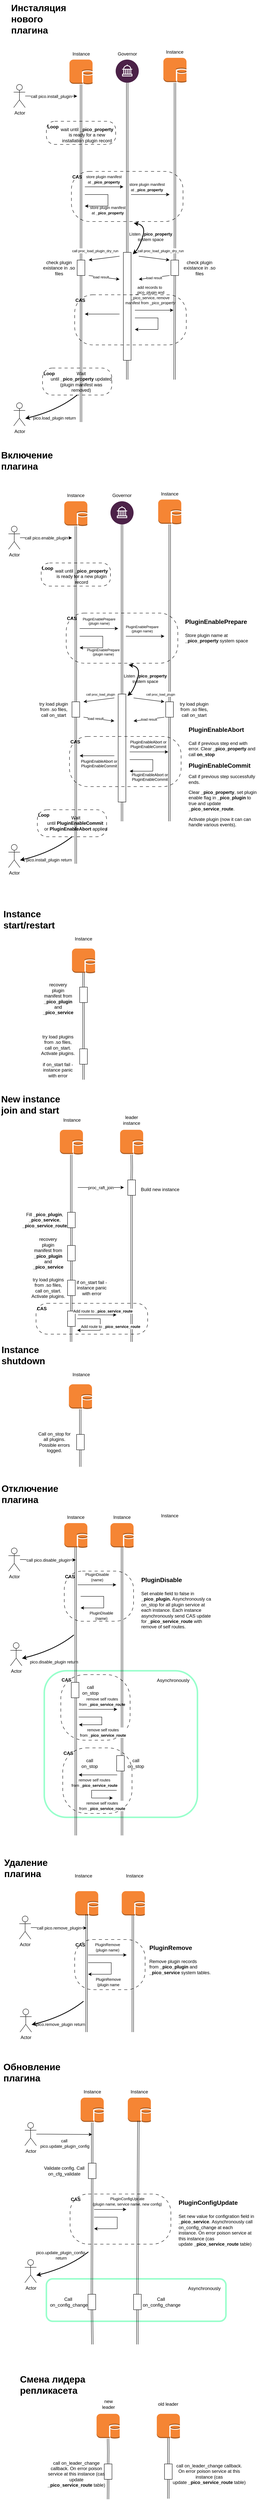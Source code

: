 <mxfile version="24.2.3" type="github">
  <diagram name="Страница — 1" id="yJk9gWLUSy9jOpeMOX59">
    <mxGraphModel dx="2607" dy="3649" grid="1" gridSize="10" guides="1" tooltips="1" connect="1" arrows="1" fold="1" page="1" pageScale="1" pageWidth="827" pageHeight="1169" math="0" shadow="0">
      <root>
        <mxCell id="0" />
        <mxCell id="1" parent="0" />
        <mxCell id="nsfrbgJ5Z7gYDLMjh5DC-166" value="" style="rounded=1;whiteSpace=wrap;html=1;gradientColor=none;strokeColor=#99FFCC;strokeWidth=4;" vertex="1" parent="1">
          <mxGeometry x="123.5" y="4500" width="466.5" height="110" as="geometry" />
        </mxCell>
        <mxCell id="nsfrbgJ5Z7gYDLMjh5DC-145" value="" style="rounded=1;whiteSpace=wrap;html=1;gradientColor=none;strokeColor=#99FFCC;strokeWidth=4;" vertex="1" parent="1">
          <mxGeometry x="118" y="2923" width="398" height="380" as="geometry" />
        </mxCell>
        <mxCell id="nsfrbgJ5Z7gYDLMjh5DC-144" value="" style="edgeStyle=orthogonalEdgeStyle;rounded=0;orthogonalLoop=1;jettySize=auto;html=1;shape=link;" edge="1" parent="1">
          <mxGeometry relative="1" as="geometry">
            <mxPoint x="200" y="3350" as="targetPoint" />
            <mxPoint x="199.44" y="2600" as="sourcePoint" />
          </mxGeometry>
        </mxCell>
        <mxCell id="r-Ovmt4nL4VXmbSpSEl5-34" value="" style="edgeStyle=orthogonalEdgeStyle;rounded=0;orthogonalLoop=1;jettySize=auto;html=1;shape=link;" parent="1" source="r-Ovmt4nL4VXmbSpSEl5-3" edge="1">
          <mxGeometry relative="1" as="geometry">
            <mxPoint x="443" y="720" as="targetPoint" />
            <mxPoint x="443.16" y="124.5" as="sourcePoint" />
          </mxGeometry>
        </mxCell>
        <mxCell id="r-Ovmt4nL4VXmbSpSEl5-16" value="&lt;b&gt;CAS&lt;/b&gt;" style="rounded=1;whiteSpace=wrap;html=1;fillColor=none;dashed=1;dashPattern=8 8;arcSize=36;align=left;horizontal=1;verticalAlign=top;" parent="1" vertex="1">
          <mxGeometry x="175" y="180" width="290" height="130" as="geometry" />
        </mxCell>
        <mxCell id="r-Ovmt4nL4VXmbSpSEl5-5" style="edgeStyle=orthogonalEdgeStyle;rounded=0;orthogonalLoop=1;jettySize=auto;html=1;shape=link;" parent="1" source="r-Ovmt4nL4VXmbSpSEl5-25" edge="1">
          <mxGeometry relative="1" as="geometry">
            <mxPoint x="320" y="720" as="targetPoint" />
          </mxGeometry>
        </mxCell>
        <mxCell id="r-Ovmt4nL4VXmbSpSEl5-1" value="" style="verticalLabelPosition=bottom;aspect=fixed;html=1;shape=mxgraph.salesforce.government2;" parent="1" vertex="1">
          <mxGeometry x="290" y="-110" width="60" height="60" as="geometry" />
        </mxCell>
        <mxCell id="r-Ovmt4nL4VXmbSpSEl5-4" style="edgeStyle=orthogonalEdgeStyle;rounded=0;orthogonalLoop=1;jettySize=auto;html=1;shape=link;" parent="1" source="r-Ovmt4nL4VXmbSpSEl5-2" edge="1">
          <mxGeometry relative="1" as="geometry">
            <mxPoint x="200" y="830" as="targetPoint" />
          </mxGeometry>
        </mxCell>
        <mxCell id="r-Ovmt4nL4VXmbSpSEl5-2" value="" style="outlineConnect=0;dashed=0;verticalLabelPosition=bottom;verticalAlign=top;align=center;html=1;shape=mxgraph.aws3.db_on_instance;fillColor=#F58534;gradientColor=none;" parent="1" vertex="1">
          <mxGeometry x="170" y="-110" width="60" height="64.5" as="geometry" />
        </mxCell>
        <mxCell id="r-Ovmt4nL4VXmbSpSEl5-3" value="" style="outlineConnect=0;dashed=0;verticalLabelPosition=bottom;verticalAlign=top;align=center;html=1;shape=mxgraph.aws3.db_on_instance;fillColor=#F58534;gradientColor=none;" parent="1" vertex="1">
          <mxGeometry x="414" y="-114.5" width="60" height="64.5" as="geometry" />
        </mxCell>
        <mxCell id="r-Ovmt4nL4VXmbSpSEl5-9" value="call pico.enable_plugin" style="edgeStyle=orthogonalEdgeStyle;rounded=0;orthogonalLoop=1;jettySize=auto;html=1;" parent="1" source="r-Ovmt4nL4VXmbSpSEl5-8" edge="1">
          <mxGeometry relative="1" as="geometry">
            <mxPoint x="190" y="-15" as="targetPoint" />
          </mxGeometry>
        </mxCell>
        <mxCell id="r-Ovmt4nL4VXmbSpSEl5-8" value="Actor" style="shape=umlActor;verticalLabelPosition=bottom;verticalAlign=top;html=1;outlineConnect=0;" parent="1" vertex="1">
          <mxGeometry x="25" y="-45.5" width="30" height="60" as="geometry" />
        </mxCell>
        <mxCell id="r-Ovmt4nL4VXmbSpSEl5-10" value="&lt;font style=&quot;font-size: 9px;&quot;&gt;PluginEnablePrepare&lt;/font&gt;&lt;div style=&quot;font-size: 9px;&quot;&gt;(plugin name)&lt;/div&gt;" style="endArrow=classic;html=1;rounded=0;labelBackgroundColor=none;" parent="1" edge="1">
          <mxGeometry y="20" width="50" height="50" relative="1" as="geometry">
            <mxPoint x="210" y="220" as="sourcePoint" />
            <mxPoint x="310" y="220" as="targetPoint" />
            <mxPoint as="offset" />
          </mxGeometry>
        </mxCell>
        <mxCell id="r-Ovmt4nL4VXmbSpSEl5-11" value="" style="endArrow=classic;html=1;rounded=0;labelBackgroundColor=none;" parent="1" edge="1">
          <mxGeometry width="50" height="50" relative="1" as="geometry">
            <mxPoint x="330" y="240" as="sourcePoint" />
            <mxPoint x="430" y="240" as="targetPoint" />
          </mxGeometry>
        </mxCell>
        <mxCell id="r-Ovmt4nL4VXmbSpSEl5-18" value="&lt;font style=&quot;font-size: 9px;&quot;&gt;PluginEnablePrepare&lt;/font&gt;&lt;div style=&quot;font-size: 9px;&quot;&gt;(plugin name)&lt;/div&gt;" style="edgeLabel;html=1;align=center;verticalAlign=middle;resizable=0;points=[];labelBackgroundColor=none;" parent="r-Ovmt4nL4VXmbSpSEl5-11" vertex="1" connectable="0">
          <mxGeometry x="-0.16" relative="1" as="geometry">
            <mxPoint y="-20" as="offset" />
          </mxGeometry>
        </mxCell>
        <mxCell id="r-Ovmt4nL4VXmbSpSEl5-12" value="" style="endArrow=classic;html=1;rounded=0;" parent="1" edge="1">
          <mxGeometry width="50" height="50" relative="1" as="geometry">
            <mxPoint x="270" y="270" as="sourcePoint" />
            <mxPoint x="210" y="270" as="targetPoint" />
          </mxGeometry>
        </mxCell>
        <mxCell id="r-Ovmt4nL4VXmbSpSEl5-13" value="&lt;font style=&quot;font-size: 9px;&quot;&gt;PluginEnablePrepare&lt;/font&gt;&lt;div style=&quot;font-size: 9px;&quot;&gt;(plugin name)&lt;/div&gt;" style="edgeLabel;html=1;align=center;verticalAlign=middle;resizable=0;points=[];labelBackgroundColor=none;" parent="r-Ovmt4nL4VXmbSpSEl5-12" vertex="1" connectable="0">
          <mxGeometry x="0.091" relative="1" as="geometry">
            <mxPoint x="33" y="10" as="offset" />
          </mxGeometry>
        </mxCell>
        <mxCell id="r-Ovmt4nL4VXmbSpSEl5-14" value="" style="endArrow=none;html=1;rounded=0;" parent="1" edge="1">
          <mxGeometry width="50" height="50" relative="1" as="geometry">
            <mxPoint x="210" y="240" as="sourcePoint" />
            <mxPoint x="250" y="240" as="targetPoint" />
          </mxGeometry>
        </mxCell>
        <mxCell id="r-Ovmt4nL4VXmbSpSEl5-15" value="" style="endArrow=none;html=1;rounded=0;" parent="1" edge="1">
          <mxGeometry width="50" height="50" relative="1" as="geometry">
            <mxPoint x="250" y="240" as="sourcePoint" />
            <mxPoint x="270" y="270" as="targetPoint" />
            <Array as="points">
              <mxPoint x="270" y="240" />
            </Array>
          </mxGeometry>
        </mxCell>
        <mxCell id="r-Ovmt4nL4VXmbSpSEl5-19" value="" style="rounded=0;whiteSpace=wrap;html=1;" parent="1" vertex="1">
          <mxGeometry x="190" y="410" width="20" height="40" as="geometry" />
        </mxCell>
        <mxCell id="r-Ovmt4nL4VXmbSpSEl5-20" value="&lt;span style=&quot;font-size: 8px;&quot;&gt;call proc_load_plugin&lt;/span&gt;" style="endArrow=classic;html=1;rounded=0;" parent="1" edge="1">
          <mxGeometry x="0.692" y="19" width="50" height="50" relative="1" as="geometry">
            <mxPoint x="350" y="400" as="sourcePoint" />
            <mxPoint x="430" y="410" as="targetPoint" />
            <mxPoint as="offset" />
          </mxGeometry>
        </mxCell>
        <mxCell id="r-Ovmt4nL4VXmbSpSEl5-21" value="&lt;font style=&quot;font-size: 9px;&quot;&gt;load result&lt;/font&gt;" style="endArrow=classic;html=1;rounded=0;" parent="1" edge="1">
          <mxGeometry width="50" height="50" relative="1" as="geometry">
            <mxPoint x="430" y="450" as="sourcePoint" />
            <mxPoint x="350" y="460" as="targetPoint" />
          </mxGeometry>
        </mxCell>
        <mxCell id="r-Ovmt4nL4VXmbSpSEl5-22" value="" style="endArrow=classic;html=1;rounded=0;" parent="1" edge="1">
          <mxGeometry width="50" height="50" relative="1" as="geometry">
            <mxPoint x="220" y="450" as="sourcePoint" />
            <mxPoint x="300" y="460" as="targetPoint" />
          </mxGeometry>
        </mxCell>
        <mxCell id="r-Ovmt4nL4VXmbSpSEl5-33" value="&lt;font style=&quot;font-size: 9px;&quot;&gt;load result&lt;/font&gt;" style="edgeLabel;html=1;align=center;verticalAlign=middle;resizable=0;points=[];" parent="r-Ovmt4nL4VXmbSpSEl5-22" vertex="1" connectable="0">
          <mxGeometry x="-0.236" y="1" relative="1" as="geometry">
            <mxPoint as="offset" />
          </mxGeometry>
        </mxCell>
        <mxCell id="r-Ovmt4nL4VXmbSpSEl5-23" value="&lt;span style=&quot;font-size: 8px;&quot;&gt;call proc_load_plugin&lt;/span&gt;" style="endArrow=classic;html=1;rounded=0;" parent="1" edge="1">
          <mxGeometry x="-0.146" y="-14" width="50" height="50" relative="1" as="geometry">
            <mxPoint x="300" y="400" as="sourcePoint" />
            <mxPoint x="220" y="410" as="targetPoint" />
            <mxPoint as="offset" />
          </mxGeometry>
        </mxCell>
        <mxCell id="r-Ovmt4nL4VXmbSpSEl5-26" value="" style="rounded=0;whiteSpace=wrap;html=1;" parent="1" vertex="1">
          <mxGeometry x="433.5" y="410" width="20" height="40" as="geometry" />
        </mxCell>
        <mxCell id="r-Ovmt4nL4VXmbSpSEl5-27" value="" style="edgeStyle=orthogonalEdgeStyle;rounded=0;orthogonalLoop=1;jettySize=auto;html=1;shape=link;" parent="1" source="r-Ovmt4nL4VXmbSpSEl5-1" target="r-Ovmt4nL4VXmbSpSEl5-25" edge="1">
          <mxGeometry relative="1" as="geometry">
            <mxPoint x="320" y="720" as="targetPoint" />
            <mxPoint x="320" y="120" as="sourcePoint" />
          </mxGeometry>
        </mxCell>
        <mxCell id="r-Ovmt4nL4VXmbSpSEl5-25" value="" style="rounded=0;whiteSpace=wrap;html=1;" parent="1" vertex="1">
          <mxGeometry x="310" y="390" width="20" height="280" as="geometry" />
        </mxCell>
        <mxCell id="r-Ovmt4nL4VXmbSpSEl5-31" value="try load plugin from .so files, call on_start" style="text;html=1;align=center;verticalAlign=middle;whiteSpace=wrap;rounded=0;" parent="1" vertex="1">
          <mxGeometry x="100" y="407.5" width="85" height="45" as="geometry" />
        </mxCell>
        <mxCell id="r-Ovmt4nL4VXmbSpSEl5-32" value="try load plugin from .so files, call on_start" style="text;html=1;align=center;verticalAlign=middle;whiteSpace=wrap;rounded=0;" parent="1" vertex="1">
          <mxGeometry x="465" y="407.5" width="85" height="45" as="geometry" />
        </mxCell>
        <mxCell id="r-Ovmt4nL4VXmbSpSEl5-35" value="&lt;b&gt;CAS&lt;/b&gt;" style="rounded=1;whiteSpace=wrap;html=1;fillColor=none;dashed=1;dashPattern=8 8;arcSize=36;align=left;horizontal=1;verticalAlign=top;" parent="1" vertex="1">
          <mxGeometry x="183.5" y="500" width="290" height="130" as="geometry" />
        </mxCell>
        <mxCell id="r-Ovmt4nL4VXmbSpSEl5-36" value="" style="endArrow=classic;html=1;rounded=0;labelBackgroundColor=none;" parent="1" edge="1">
          <mxGeometry width="50" height="50" relative="1" as="geometry">
            <mxPoint x="340" y="540" as="sourcePoint" />
            <mxPoint x="440" y="540" as="targetPoint" />
          </mxGeometry>
        </mxCell>
        <mxCell id="VrFXm81j6hOwq3N1MezP-101" value="&lt;font style=&quot;background-color: rgb(251, 251, 251); font-size: 10px;&quot;&gt;PluginEnableAbort or&lt;br&gt;&lt;/font&gt;&lt;div style=&quot;background-color: rgb(251, 251, 251); font-size: 10px;&quot;&gt;PluginEnableCommit&lt;/div&gt;" style="edgeLabel;html=1;align=center;verticalAlign=middle;resizable=0;points=[];" parent="r-Ovmt4nL4VXmbSpSEl5-36" vertex="1" connectable="0">
          <mxGeometry x="0.144" y="-2" relative="1" as="geometry">
            <mxPoint x="-9" y="-22" as="offset" />
          </mxGeometry>
        </mxCell>
        <mxCell id="r-Ovmt4nL4VXmbSpSEl5-38" value="" style="endArrow=classic;html=1;rounded=0;" parent="1" edge="1">
          <mxGeometry width="50" height="50" relative="1" as="geometry">
            <mxPoint x="300" y="550" as="sourcePoint" />
            <mxPoint x="210" y="550" as="targetPoint" />
          </mxGeometry>
        </mxCell>
        <mxCell id="VrFXm81j6hOwq3N1MezP-99" value="&lt;font style=&quot;background-color: rgb(251, 251, 251); font-size: 10px;&quot;&gt;PluginEnableAbort or&lt;br&gt;&lt;/font&gt;&lt;div style=&quot;background-color: rgb(251, 251, 251); font-size: 10px;&quot;&gt;PluginEnableCommit&lt;/div&gt;" style="edgeLabel;html=1;align=center;verticalAlign=middle;resizable=0;points=[];" parent="r-Ovmt4nL4VXmbSpSEl5-38" vertex="1" connectable="0">
          <mxGeometry x="-0.111" relative="1" as="geometry">
            <mxPoint y="20" as="offset" />
          </mxGeometry>
        </mxCell>
        <mxCell id="r-Ovmt4nL4VXmbSpSEl5-40" value="" style="endArrow=classic;html=1;rounded=0;" parent="1" edge="1">
          <mxGeometry width="50" height="50" relative="1" as="geometry">
            <mxPoint x="400" y="590" as="sourcePoint" />
            <mxPoint x="340" y="590" as="targetPoint" />
          </mxGeometry>
        </mxCell>
        <mxCell id="r-Ovmt4nL4VXmbSpSEl5-42" value="" style="endArrow=none;html=1;rounded=0;" parent="1" edge="1">
          <mxGeometry width="50" height="50" relative="1" as="geometry">
            <mxPoint x="340" y="560" as="sourcePoint" />
            <mxPoint x="380" y="560" as="targetPoint" />
          </mxGeometry>
        </mxCell>
        <mxCell id="r-Ovmt4nL4VXmbSpSEl5-43" value="" style="endArrow=none;html=1;rounded=0;" parent="1" edge="1">
          <mxGeometry width="50" height="50" relative="1" as="geometry">
            <mxPoint x="380" y="560" as="sourcePoint" />
            <mxPoint x="400" y="590" as="targetPoint" />
            <Array as="points">
              <mxPoint x="400" y="560" />
            </Array>
          </mxGeometry>
        </mxCell>
        <mxCell id="VrFXm81j6hOwq3N1MezP-102" value="&lt;font style=&quot;background-color: rgb(251, 251, 251); font-size: 10px;&quot;&gt;PluginEnableAbort or&lt;br&gt;&lt;/font&gt;&lt;div style=&quot;background-color: rgb(251, 251, 251); font-size: 10px;&quot;&gt;PluginEnableCommit&lt;/div&gt;" style="edgeLabel;html=1;align=center;verticalAlign=middle;resizable=0;points=[];" parent="r-Ovmt4nL4VXmbSpSEl5-43" vertex="1" connectable="0">
          <mxGeometry x="-0.615" y="1" relative="1" as="geometry">
            <mxPoint x="2" y="46" as="offset" />
          </mxGeometry>
        </mxCell>
        <mxCell id="r-Ovmt4nL4VXmbSpSEl5-46" value="Listen &lt;b&gt;_pico_property&lt;/b&gt;&lt;div&gt;system space&lt;/div&gt;" style="curved=1;endArrow=classic;html=1;rounded=0;exitX=0.559;exitY=1.031;exitDx=0;exitDy=0;exitPerimeter=0;entryX=1.222;entryY=0.017;entryDx=0;entryDy=0;entryPerimeter=0;strokeWidth=2;strokeColor=default;startArrow=classic;startFill=1;labelBackgroundColor=none;" parent="1" source="r-Ovmt4nL4VXmbSpSEl5-16" target="r-Ovmt4nL4VXmbSpSEl5-25" edge="1">
          <mxGeometry x="-0.006" y="19" width="50" height="50" relative="1" as="geometry">
            <mxPoint x="480" y="410" as="sourcePoint" />
            <mxPoint x="530" y="360" as="targetPoint" />
            <Array as="points">
              <mxPoint x="370" y="320" />
              <mxPoint x="350" y="380" />
            </Array>
            <mxPoint as="offset" />
          </mxGeometry>
        </mxCell>
        <mxCell id="r-Ovmt4nL4VXmbSpSEl5-52" value="Governor" style="text;html=1;align=center;verticalAlign=middle;whiteSpace=wrap;rounded=0;" parent="1" vertex="1">
          <mxGeometry x="290" y="-140" width="60" height="30" as="geometry" />
        </mxCell>
        <mxCell id="r-Ovmt4nL4VXmbSpSEl5-53" value="Instance" style="text;html=1;align=center;verticalAlign=middle;whiteSpace=wrap;rounded=0;" parent="1" vertex="1">
          <mxGeometry x="413.5" y="-144.5" width="60" height="30" as="geometry" />
        </mxCell>
        <mxCell id="r-Ovmt4nL4VXmbSpSEl5-54" value="Instance" style="text;html=1;align=center;verticalAlign=middle;whiteSpace=wrap;rounded=0;" parent="1" vertex="1">
          <mxGeometry x="170" y="-140" width="60" height="30" as="geometry" />
        </mxCell>
        <mxCell id="PDYjImMqWGdngjRvMfyT-1" value="&lt;h1 style=&quot;margin-top: 0px;&quot;&gt;Включение&amp;nbsp; плагина&lt;/h1&gt;" style="text;html=1;whiteSpace=wrap;overflow=hidden;rounded=0;" parent="1" vertex="1">
          <mxGeometry x="3.5" y="-250" width="180" height="120" as="geometry" />
        </mxCell>
        <mxCell id="PDYjImMqWGdngjRvMfyT-2" value="&lt;b&gt;Loop&lt;/b&gt;" style="rounded=1;whiteSpace=wrap;html=1;fillColor=none;dashed=1;dashPattern=8 8;arcSize=36;align=left;horizontal=1;verticalAlign=top;" parent="1" vertex="1">
          <mxGeometry x="110" y="50" width="180" height="60" as="geometry" />
        </mxCell>
        <mxCell id="PDYjImMqWGdngjRvMfyT-3" value="wait until&amp;nbsp;&lt;b style=&quot;text-align: left;&quot;&gt;_pico_property &lt;/b&gt;&lt;span style=&quot;text-align: left;&quot;&gt;is ready for a new plugin record&lt;/span&gt;" style="text;html=1;align=center;verticalAlign=middle;whiteSpace=wrap;rounded=0;" parent="1" vertex="1">
          <mxGeometry x="140" y="70" width="150" height="30" as="geometry" />
        </mxCell>
        <mxCell id="PDYjImMqWGdngjRvMfyT-4" value="&lt;b&gt;Loop&lt;/b&gt;" style="rounded=1;whiteSpace=wrap;html=1;fillColor=none;dashed=1;dashPattern=8 8;arcSize=36;align=left;horizontal=1;verticalAlign=top;" parent="1" vertex="1">
          <mxGeometry x="100" y="690" width="180" height="70" as="geometry" />
        </mxCell>
        <mxCell id="PDYjImMqWGdngjRvMfyT-6" value="Wait until&amp;nbsp;&lt;b&gt;PluginEnableCommit&lt;/b&gt;&amp;nbsp;&lt;div&gt;or&amp;nbsp;&lt;b&gt;PluginEnableAbort&lt;/b&gt;&amp;nbsp;applied&lt;/div&gt;" style="text;html=1;align=center;verticalAlign=middle;whiteSpace=wrap;rounded=0;" parent="1" vertex="1">
          <mxGeometry x="130" y="710" width="140" height="30" as="geometry" />
        </mxCell>
        <mxCell id="PDYjImMqWGdngjRvMfyT-7" value="Actor" style="shape=umlActor;verticalLabelPosition=bottom;verticalAlign=top;html=1;outlineConnect=0;" parent="1" vertex="1">
          <mxGeometry x="25" y="780" width="30" height="60" as="geometry" />
        </mxCell>
        <mxCell id="PDYjImMqWGdngjRvMfyT-8" value="pico.install_plugin return" style="curved=1;endArrow=classic;html=1;rounded=0;exitX=0.5;exitY=1;exitDx=0;exitDy=0;entryX=1.222;entryY=0.017;entryDx=0;entryDy=0;entryPerimeter=0;strokeWidth=2;strokeColor=default;startArrow=none;startFill=0;labelBackgroundColor=none;" parent="1" source="PDYjImMqWGdngjRvMfyT-4" edge="1">
          <mxGeometry x="0.036" y="17" width="50" height="50" relative="1" as="geometry">
            <mxPoint x="58" y="740" as="sourcePoint" />
            <mxPoint x="55" y="821" as="targetPoint" />
            <Array as="points">
              <mxPoint x="140" y="800" />
            </Array>
            <mxPoint as="offset" />
          </mxGeometry>
        </mxCell>
        <mxCell id="PDYjImMqWGdngjRvMfyT-9" value="&lt;h1 style=&quot;margin-top: 0px;&quot;&gt;Instance start/restart&amp;nbsp;&lt;/h1&gt;" style="text;html=1;whiteSpace=wrap;overflow=hidden;rounded=0;" parent="1" vertex="1">
          <mxGeometry x="10" y="940" width="180" height="70" as="geometry" />
        </mxCell>
        <mxCell id="PDYjImMqWGdngjRvMfyT-10" value="" style="outlineConnect=0;dashed=0;verticalLabelPosition=bottom;verticalAlign=top;align=center;html=1;shape=mxgraph.aws3.db_on_instance;fillColor=#F58534;gradientColor=none;" parent="1" vertex="1">
          <mxGeometry x="190" y="1050" width="60" height="64.5" as="geometry" />
        </mxCell>
        <mxCell id="PDYjImMqWGdngjRvMfyT-11" style="edgeStyle=orthogonalEdgeStyle;rounded=0;orthogonalLoop=1;jettySize=auto;html=1;shape=link;" parent="1" source="PDYjImMqWGdngjRvMfyT-15" edge="1">
          <mxGeometry relative="1" as="geometry">
            <mxPoint x="220" y="1390" as="targetPoint" />
            <mxPoint x="219.52" y="1114.5" as="sourcePoint" />
          </mxGeometry>
        </mxCell>
        <mxCell id="PDYjImMqWGdngjRvMfyT-12" value="" style="rounded=0;whiteSpace=wrap;html=1;" parent="1" vertex="1">
          <mxGeometry x="210" y="1150" width="20" height="40" as="geometry" />
        </mxCell>
        <mxCell id="PDYjImMqWGdngjRvMfyT-14" value="&lt;span style=&quot;color: rgb(0, 0, 0); font-family: Helvetica; font-size: 12px; font-style: normal; font-variant-ligatures: normal; font-variant-caps: normal; font-weight: 400; letter-spacing: normal; orphans: 2; text-align: center; text-indent: 0px; text-transform: none; white-space: normal; widows: 2; word-spacing: 0px; -webkit-text-stroke-width: 0px; background-color: rgb(251, 251, 251); text-decoration-thickness: initial; text-decoration-style: initial; text-decoration-color: initial; display: inline !important; float: none;&quot;&gt;recovery plugin manifest from &lt;/span&gt;&lt;span style=&quot;color: rgb(0, 0, 0); font-family: Helvetica; font-size: 12px; font-style: normal; font-variant-ligatures: normal; font-variant-caps: normal; letter-spacing: normal; orphans: 2; text-align: center; text-indent: 0px; text-transform: none; white-space: normal; widows: 2; word-spacing: 0px; -webkit-text-stroke-width: 0px; background-color: rgb(251, 251, 251); text-decoration-thickness: initial; text-decoration-style: initial; text-decoration-color: initial; float: none; display: inline !important;&quot;&gt;&lt;b&gt;_pico_plugin&lt;/b&gt;&lt;/span&gt;&lt;span style=&quot;color: rgb(0, 0, 0); font-family: Helvetica; font-size: 12px; font-style: normal; font-variant-ligatures: normal; font-variant-caps: normal; font-weight: 400; letter-spacing: normal; orphans: 2; text-align: center; text-indent: 0px; text-transform: none; white-space: normal; widows: 2; word-spacing: 0px; -webkit-text-stroke-width: 0px; background-color: rgb(251, 251, 251); text-decoration-thickness: initial; text-decoration-style: initial; text-decoration-color: initial; display: inline !important; float: none;&quot;&gt; and &lt;/span&gt;&lt;span style=&quot;color: rgb(0, 0, 0); font-family: Helvetica; font-size: 12px; font-style: normal; font-variant-ligatures: normal; font-variant-caps: normal; letter-spacing: normal; orphans: 2; text-align: center; text-indent: 0px; text-transform: none; white-space: normal; widows: 2; word-spacing: 0px; -webkit-text-stroke-width: 0px; background-color: rgb(251, 251, 251); text-decoration-thickness: initial; text-decoration-style: initial; text-decoration-color: initial; float: none; display: inline !important;&quot;&gt;&lt;b&gt;_pico_service&lt;/b&gt;&lt;/span&gt;" style="text;html=1;align=center;verticalAlign=middle;whiteSpace=wrap;rounded=0;" parent="1" vertex="1">
          <mxGeometry x="123.5" y="1120" width="60" height="120" as="geometry" />
        </mxCell>
        <mxCell id="PDYjImMqWGdngjRvMfyT-16" value="" style="edgeStyle=orthogonalEdgeStyle;rounded=0;orthogonalLoop=1;jettySize=auto;html=1;shape=link;" parent="1" source="PDYjImMqWGdngjRvMfyT-12" target="PDYjImMqWGdngjRvMfyT-15" edge="1">
          <mxGeometry relative="1" as="geometry">
            <mxPoint x="219.52" y="1989.5" as="targetPoint" />
            <mxPoint x="220" y="1220" as="sourcePoint" />
          </mxGeometry>
        </mxCell>
        <mxCell id="PDYjImMqWGdngjRvMfyT-15" value="" style="rounded=0;whiteSpace=wrap;html=1;" parent="1" vertex="1">
          <mxGeometry x="210" y="1310" width="20" height="40" as="geometry" />
        </mxCell>
        <mxCell id="PDYjImMqWGdngjRvMfyT-18" value="try load plugins from .so files, call on_start.&lt;div&gt;Activate plugins.&lt;/div&gt;" style="text;html=1;align=center;verticalAlign=middle;whiteSpace=wrap;rounded=0;" parent="1" vertex="1">
          <mxGeometry x="107.88" y="1260" width="91.25" height="80" as="geometry" />
        </mxCell>
        <mxCell id="PDYjImMqWGdngjRvMfyT-19" value="&lt;h1 style=&quot;margin-top: 0px;&quot;&gt;New instance join and start&amp;nbsp;&lt;/h1&gt;" style="text;html=1;whiteSpace=wrap;overflow=hidden;rounded=0;" parent="1" vertex="1">
          <mxGeometry x="3.5" y="1420" width="180" height="70" as="geometry" />
        </mxCell>
        <mxCell id="PDYjImMqWGdngjRvMfyT-20" value="" style="outlineConnect=0;dashed=0;verticalLabelPosition=bottom;verticalAlign=top;align=center;html=1;shape=mxgraph.aws3.db_on_instance;fillColor=#F58534;gradientColor=none;" parent="1" vertex="1">
          <mxGeometry x="158.5" y="1520" width="60" height="64.5" as="geometry" />
        </mxCell>
        <mxCell id="PDYjImMqWGdngjRvMfyT-22" value="" style="edgeStyle=orthogonalEdgeStyle;rounded=0;orthogonalLoop=1;jettySize=auto;html=1;shape=link;" parent="1" source="PDYjImMqWGdngjRvMfyT-41" target="PDYjImMqWGdngjRvMfyT-23" edge="1">
          <mxGeometry relative="1" as="geometry">
            <mxPoint x="188.02" y="2459.5" as="targetPoint" />
            <mxPoint x="188.02" y="1584.5" as="sourcePoint" />
          </mxGeometry>
        </mxCell>
        <mxCell id="PDYjImMqWGdngjRvMfyT-23" value="" style="rounded=0;whiteSpace=wrap;html=1;" parent="1" vertex="1">
          <mxGeometry x="178.5" y="1820" width="20" height="40" as="geometry" />
        </mxCell>
        <mxCell id="PDYjImMqWGdngjRvMfyT-24" value="&lt;span style=&quot;color: rgb(0, 0, 0); font-family: Helvetica; font-size: 12px; font-style: normal; font-variant-ligatures: normal; font-variant-caps: normal; font-weight: 400; letter-spacing: normal; orphans: 2; text-align: center; text-indent: 0px; text-transform: none; white-space: normal; widows: 2; word-spacing: 0px; -webkit-text-stroke-width: 0px; background-color: rgb(251, 251, 251); text-decoration-thickness: initial; text-decoration-style: initial; text-decoration-color: initial; display: inline !important; float: none;&quot;&gt;recovery plugin manifest from &lt;/span&gt;&lt;span style=&quot;color: rgb(0, 0, 0); font-family: Helvetica; font-size: 12px; font-style: normal; font-variant-ligatures: normal; font-variant-caps: normal; letter-spacing: normal; orphans: 2; text-align: center; text-indent: 0px; text-transform: none; white-space: normal; widows: 2; word-spacing: 0px; -webkit-text-stroke-width: 0px; background-color: rgb(251, 251, 251); text-decoration-thickness: initial; text-decoration-style: initial; text-decoration-color: initial; float: none; display: inline !important;&quot;&gt;&lt;b&gt;_pico_plugin&lt;/b&gt;&lt;/span&gt;&lt;span style=&quot;color: rgb(0, 0, 0); font-family: Helvetica; font-size: 12px; font-style: normal; font-variant-ligatures: normal; font-variant-caps: normal; font-weight: 400; letter-spacing: normal; orphans: 2; text-align: center; text-indent: 0px; text-transform: none; white-space: normal; widows: 2; word-spacing: 0px; -webkit-text-stroke-width: 0px; background-color: rgb(251, 251, 251); text-decoration-thickness: initial; text-decoration-style: initial; text-decoration-color: initial; display: inline !important; float: none;&quot;&gt; and &lt;/span&gt;&lt;span style=&quot;color: rgb(0, 0, 0); font-family: Helvetica; font-size: 12px; font-style: normal; font-variant-ligatures: normal; font-variant-caps: normal; letter-spacing: normal; orphans: 2; text-align: center; text-indent: 0px; text-transform: none; white-space: normal; widows: 2; word-spacing: 0px; -webkit-text-stroke-width: 0px; background-color: rgb(251, 251, 251); text-decoration-thickness: initial; text-decoration-style: initial; text-decoration-color: initial; float: none; display: inline !important;&quot;&gt;&lt;b&gt;_pico_service&lt;/b&gt;&lt;/span&gt;" style="text;html=1;align=center;verticalAlign=middle;whiteSpace=wrap;rounded=0;" parent="1" vertex="1">
          <mxGeometry x="98.49" y="1780" width="60" height="120" as="geometry" />
        </mxCell>
        <mxCell id="PDYjImMqWGdngjRvMfyT-25" value="" style="edgeStyle=orthogonalEdgeStyle;rounded=0;orthogonalLoop=1;jettySize=auto;html=1;shape=link;" parent="1" source="PDYjImMqWGdngjRvMfyT-23" target="PDYjImMqWGdngjRvMfyT-26" edge="1">
          <mxGeometry relative="1" as="geometry">
            <mxPoint x="188.02" y="2459.5" as="targetPoint" />
            <mxPoint x="188.5" y="1690" as="sourcePoint" />
          </mxGeometry>
        </mxCell>
        <mxCell id="PDYjImMqWGdngjRvMfyT-26" value="" style="rounded=0;whiteSpace=wrap;html=1;" parent="1" vertex="1">
          <mxGeometry x="178.5" y="1910" width="20" height="40" as="geometry" />
        </mxCell>
        <mxCell id="PDYjImMqWGdngjRvMfyT-28" value="Instance" style="text;html=1;align=center;verticalAlign=middle;whiteSpace=wrap;rounded=0;" parent="1" vertex="1">
          <mxGeometry x="190" y="1010" width="60" height="30" as="geometry" />
        </mxCell>
        <mxCell id="PDYjImMqWGdngjRvMfyT-29" value="Instance" style="text;html=1;align=center;verticalAlign=middle;whiteSpace=wrap;rounded=0;" parent="1" vertex="1">
          <mxGeometry x="160" y="1480" width="60" height="30" as="geometry" />
        </mxCell>
        <mxCell id="PDYjImMqWGdngjRvMfyT-30" value="" style="outlineConnect=0;dashed=0;verticalLabelPosition=bottom;verticalAlign=top;align=center;html=1;shape=mxgraph.aws3.db_on_instance;fillColor=#F58534;gradientColor=none;" parent="1" vertex="1">
          <mxGeometry x="315" y="1520" width="60" height="64.5" as="geometry" />
        </mxCell>
        <mxCell id="PDYjImMqWGdngjRvMfyT-31" value="leader instance" style="text;html=1;align=center;verticalAlign=middle;whiteSpace=wrap;rounded=0;" parent="1" vertex="1">
          <mxGeometry x="315" y="1480" width="60" height="30" as="geometry" />
        </mxCell>
        <mxCell id="PDYjImMqWGdngjRvMfyT-35" value="" style="edgeStyle=orthogonalEdgeStyle;rounded=0;orthogonalLoop=1;jettySize=auto;html=1;shape=link;" parent="1" source="PDYjImMqWGdngjRvMfyT-38" edge="1">
          <mxGeometry relative="1" as="geometry">
            <mxPoint x="345" y="2070" as="targetPoint" />
            <mxPoint x="345.02" y="1584.5" as="sourcePoint" />
          </mxGeometry>
        </mxCell>
        <mxCell id="PDYjImMqWGdngjRvMfyT-36" value="proc_raft_join" style="endArrow=classic;html=1;rounded=0;" parent="1" edge="1">
          <mxGeometry width="50" height="50" relative="1" as="geometry">
            <mxPoint x="205" y="1669.64" as="sourcePoint" />
            <mxPoint x="325" y="1669.64" as="targetPoint" />
          </mxGeometry>
        </mxCell>
        <mxCell id="PDYjImMqWGdngjRvMfyT-39" value="" style="edgeStyle=orthogonalEdgeStyle;rounded=0;orthogonalLoop=1;jettySize=auto;html=1;shape=link;" parent="1" target="PDYjImMqWGdngjRvMfyT-38" edge="1">
          <mxGeometry relative="1" as="geometry">
            <mxPoint x="345" y="1880" as="targetPoint" />
            <mxPoint x="345.02" y="1584.5" as="sourcePoint" />
          </mxGeometry>
        </mxCell>
        <mxCell id="PDYjImMqWGdngjRvMfyT-38" value="" style="rounded=0;whiteSpace=wrap;html=1;" parent="1" vertex="1">
          <mxGeometry x="335" y="1650" width="20" height="40" as="geometry" />
        </mxCell>
        <mxCell id="PDYjImMqWGdngjRvMfyT-40" value="Build new instance" style="text;html=1;align=center;verticalAlign=middle;whiteSpace=wrap;rounded=0;" parent="1" vertex="1">
          <mxGeometry x="363.5" y="1660" width="110" height="30" as="geometry" />
        </mxCell>
        <mxCell id="PDYjImMqWGdngjRvMfyT-42" value="" style="edgeStyle=orthogonalEdgeStyle;rounded=0;orthogonalLoop=1;jettySize=auto;html=1;shape=link;" parent="1" target="PDYjImMqWGdngjRvMfyT-41" edge="1">
          <mxGeometry relative="1" as="geometry">
            <mxPoint x="188" y="1880" as="targetPoint" />
            <mxPoint x="188.02" y="1584.5" as="sourcePoint" />
          </mxGeometry>
        </mxCell>
        <mxCell id="PDYjImMqWGdngjRvMfyT-41" value="" style="rounded=0;whiteSpace=wrap;html=1;" parent="1" vertex="1">
          <mxGeometry x="178.5" y="1734" width="20" height="40" as="geometry" />
        </mxCell>
        <mxCell id="PDYjImMqWGdngjRvMfyT-43" value="Fill &lt;b&gt;_pico_plugin&lt;/b&gt;,&lt;div&gt;&lt;b&gt;_pico_service&lt;/b&gt;,&lt;/div&gt;&lt;div&gt;&lt;b&gt;_pico_service_route&lt;/b&gt;&lt;/div&gt;" style="text;html=1;align=center;verticalAlign=middle;whiteSpace=wrap;rounded=0;" parent="1" vertex="1">
          <mxGeometry x="89.38" y="1739" width="60" height="30" as="geometry" />
        </mxCell>
        <mxCell id="PDYjImMqWGdngjRvMfyT-46" value="" style="edgeStyle=orthogonalEdgeStyle;rounded=0;orthogonalLoop=1;jettySize=auto;html=1;shape=link;" parent="1" edge="1">
          <mxGeometry relative="1" as="geometry">
            <mxPoint x="188.38" y="2000" as="targetPoint" />
            <mxPoint x="188.38" y="1950" as="sourcePoint" />
          </mxGeometry>
        </mxCell>
        <mxCell id="PDYjImMqWGdngjRvMfyT-49" value="if on_start fail - instance panic with error" style="text;html=1;align=center;verticalAlign=middle;whiteSpace=wrap;rounded=0;" parent="1" vertex="1">
          <mxGeometry x="107.88" y="1340" width="91.25" height="50" as="geometry" />
        </mxCell>
        <mxCell id="PDYjImMqWGdngjRvMfyT-50" value="&lt;h1 style=&quot;margin-top: 0px;&quot;&gt;Instance shutdown&lt;/h1&gt;" style="text;html=1;whiteSpace=wrap;overflow=hidden;rounded=0;" parent="1" vertex="1">
          <mxGeometry x="5" y="2070" width="180" height="70" as="geometry" />
        </mxCell>
        <mxCell id="PDYjImMqWGdngjRvMfyT-51" value="" style="outlineConnect=0;dashed=0;verticalLabelPosition=bottom;verticalAlign=top;align=center;html=1;shape=mxgraph.aws3.db_on_instance;fillColor=#F58534;gradientColor=none;" parent="1" vertex="1">
          <mxGeometry x="182" y="2180" width="60" height="64.5" as="geometry" />
        </mxCell>
        <mxCell id="PDYjImMqWGdngjRvMfyT-52" value="Instance" style="text;html=1;align=center;verticalAlign=middle;whiteSpace=wrap;rounded=0;" parent="1" vertex="1">
          <mxGeometry x="183.5" y="2140" width="60" height="30" as="geometry" />
        </mxCell>
        <mxCell id="PDYjImMqWGdngjRvMfyT-53" value="" style="edgeStyle=orthogonalEdgeStyle;rounded=0;orthogonalLoop=1;jettySize=auto;html=1;shape=link;" parent="1" source="PDYjImMqWGdngjRvMfyT-57" edge="1">
          <mxGeometry relative="1" as="geometry">
            <mxPoint x="211.5" y="2394" as="targetPoint" />
            <mxPoint x="211.52" y="2244.5" as="sourcePoint" />
          </mxGeometry>
        </mxCell>
        <mxCell id="PDYjImMqWGdngjRvMfyT-54" value="" style="edgeStyle=orthogonalEdgeStyle;rounded=0;orthogonalLoop=1;jettySize=auto;html=1;shape=link;entryX=0.5;entryY=0.975;entryDx=0;entryDy=0;entryPerimeter=0;" parent="1" target="PDYjImMqWGdngjRvMfyT-10" edge="1">
          <mxGeometry relative="1" as="geometry">
            <mxPoint x="220" y="1120" as="targetPoint" />
            <mxPoint x="219.86" y="1150" as="sourcePoint" />
          </mxGeometry>
        </mxCell>
        <mxCell id="PDYjImMqWGdngjRvMfyT-55" value="try load plugins from .so files, call on_start.&lt;div&gt;Activate plugins.&lt;/div&gt;" style="text;html=1;align=center;verticalAlign=middle;whiteSpace=wrap;rounded=0;" parent="1" vertex="1">
          <mxGeometry x="82.87" y="1890" width="91.25" height="80" as="geometry" />
        </mxCell>
        <mxCell id="PDYjImMqWGdngjRvMfyT-56" value="if on_start fail - instance panic with error" style="text;html=1;align=center;verticalAlign=middle;whiteSpace=wrap;rounded=0;" parent="1" vertex="1">
          <mxGeometry x="196.01" y="1905" width="91.25" height="50" as="geometry" />
        </mxCell>
        <mxCell id="PDYjImMqWGdngjRvMfyT-58" value="" style="edgeStyle=orthogonalEdgeStyle;rounded=0;orthogonalLoop=1;jettySize=auto;html=1;shape=link;" parent="1" target="PDYjImMqWGdngjRvMfyT-57" edge="1">
          <mxGeometry relative="1" as="geometry">
            <mxPoint x="211.5" y="2394" as="targetPoint" />
            <mxPoint x="211.52" y="2244.5" as="sourcePoint" />
          </mxGeometry>
        </mxCell>
        <mxCell id="PDYjImMqWGdngjRvMfyT-57" value="" style="rounded=0;whiteSpace=wrap;html=1;" parent="1" vertex="1">
          <mxGeometry x="202" y="2310" width="20" height="40" as="geometry" />
        </mxCell>
        <mxCell id="PDYjImMqWGdngjRvMfyT-59" value="Call on_stop for all plugins. Possible errors logged." style="text;html=1;align=center;verticalAlign=middle;whiteSpace=wrap;rounded=0;" parent="1" vertex="1">
          <mxGeometry x="98.75" y="2290" width="91.25" height="80" as="geometry" />
        </mxCell>
        <mxCell id="PDYjImMqWGdngjRvMfyT-60" value="&lt;h1 style=&quot;margin-top: 0px;&quot;&gt;Удаление плагина&lt;/h1&gt;" style="text;html=1;whiteSpace=wrap;overflow=hidden;rounded=0;" parent="1" vertex="1">
          <mxGeometry x="11.75" y="3400" width="180" height="70" as="geometry" />
        </mxCell>
        <mxCell id="PDYjImMqWGdngjRvMfyT-62" value="&lt;b&gt;CAS&lt;/b&gt;" style="rounded=1;whiteSpace=wrap;html=1;fillColor=none;dashed=1;dashPattern=8 8;arcSize=36;align=left;horizontal=1;verticalAlign=top;" parent="1" vertex="1">
          <mxGeometry x="197" y="3620" width="183" height="130" as="geometry" />
        </mxCell>
        <mxCell id="PDYjImMqWGdngjRvMfyT-66" value="" style="outlineConnect=0;dashed=0;verticalLabelPosition=bottom;verticalAlign=top;align=center;html=1;shape=mxgraph.aws3.db_on_instance;fillColor=#F58534;gradientColor=none;" parent="1" vertex="1">
          <mxGeometry x="198.25" y="3494.5" width="60" height="64.5" as="geometry" />
        </mxCell>
        <mxCell id="PDYjImMqWGdngjRvMfyT-68" value="call pico.remove_plugin" style="edgeStyle=orthogonalEdgeStyle;rounded=0;orthogonalLoop=1;jettySize=auto;html=1;" parent="1" source="PDYjImMqWGdngjRvMfyT-69" edge="1">
          <mxGeometry relative="1" as="geometry">
            <mxPoint x="228.25" y="3590" as="targetPoint" />
          </mxGeometry>
        </mxCell>
        <mxCell id="PDYjImMqWGdngjRvMfyT-69" value="Actor" style="shape=umlActor;verticalLabelPosition=bottom;verticalAlign=top;html=1;outlineConnect=0;" parent="1" vertex="1">
          <mxGeometry x="53.25" y="3559" width="30" height="60" as="geometry" />
        </mxCell>
        <mxCell id="PDYjImMqWGdngjRvMfyT-70" value="&lt;font size=&quot;1&quot;&gt;PluginRemove&lt;br&gt;(plugin name)&lt;/font&gt;" style="endArrow=classic;html=1;rounded=0;labelBackgroundColor=none;" parent="1" edge="1">
          <mxGeometry y="20" width="50" height="50" relative="1" as="geometry">
            <mxPoint x="232" y="3660" as="sourcePoint" />
            <mxPoint x="332" y="3660" as="targetPoint" />
            <mxPoint as="offset" />
          </mxGeometry>
        </mxCell>
        <mxCell id="PDYjImMqWGdngjRvMfyT-73" value="" style="endArrow=classic;html=1;rounded=0;" parent="1" edge="1">
          <mxGeometry width="50" height="50" relative="1" as="geometry">
            <mxPoint x="292" y="3710" as="sourcePoint" />
            <mxPoint x="232" y="3710" as="targetPoint" />
          </mxGeometry>
        </mxCell>
        <mxCell id="nsfrbgJ5Z7gYDLMjh5DC-148" value="&lt;span style=&quot;font-size: x-small; background-color: rgb(251, 251, 251);&quot;&gt;PluginRemove&lt;/span&gt;&lt;br style=&quot;font-size: x-small; background-color: rgb(251, 251, 251);&quot;&gt;&lt;span style=&quot;font-size: x-small; background-color: rgb(251, 251, 251);&quot;&gt;(plugin name&lt;/span&gt;" style="edgeLabel;html=1;align=center;verticalAlign=middle;resizable=0;points=[];" vertex="1" connectable="0" parent="PDYjImMqWGdngjRvMfyT-73">
          <mxGeometry x="-0.691" y="-1" relative="1" as="geometry">
            <mxPoint x="1" y="21" as="offset" />
          </mxGeometry>
        </mxCell>
        <mxCell id="PDYjImMqWGdngjRvMfyT-75" value="" style="endArrow=none;html=1;rounded=0;" parent="1" edge="1">
          <mxGeometry width="50" height="50" relative="1" as="geometry">
            <mxPoint x="232" y="3680" as="sourcePoint" />
            <mxPoint x="272" y="3680" as="targetPoint" />
          </mxGeometry>
        </mxCell>
        <mxCell id="PDYjImMqWGdngjRvMfyT-76" value="" style="endArrow=none;html=1;rounded=0;" parent="1" edge="1">
          <mxGeometry width="50" height="50" relative="1" as="geometry">
            <mxPoint x="272" y="3680" as="sourcePoint" />
            <mxPoint x="292" y="3710" as="targetPoint" />
            <Array as="points">
              <mxPoint x="292" y="3680" />
            </Array>
          </mxGeometry>
        </mxCell>
        <mxCell id="PDYjImMqWGdngjRvMfyT-84" value="" style="rounded=0;orthogonalLoop=1;jettySize=auto;html=1;shape=link;" parent="1" edge="1">
          <mxGeometry relative="1" as="geometry">
            <mxPoint x="348" y="3860" as="targetPoint" />
            <mxPoint x="348.25" y="3554.5" as="sourcePoint" />
          </mxGeometry>
        </mxCell>
        <mxCell id="PDYjImMqWGdngjRvMfyT-100" value="Instance" style="text;html=1;align=center;verticalAlign=middle;whiteSpace=wrap;rounded=0;" parent="1" vertex="1">
          <mxGeometry x="322.5" y="3440" width="60" height="30" as="geometry" />
        </mxCell>
        <mxCell id="PDYjImMqWGdngjRvMfyT-102" value="Instance" style="text;html=1;align=center;verticalAlign=middle;whiteSpace=wrap;rounded=0;" parent="1" vertex="1">
          <mxGeometry x="190.25" y="3440" width="60" height="30" as="geometry" />
        </mxCell>
        <mxCell id="PDYjImMqWGdngjRvMfyT-107" value="Actor" style="shape=umlActor;verticalLabelPosition=bottom;verticalAlign=top;html=1;outlineConnect=0;" parent="1" vertex="1">
          <mxGeometry x="55" y="3800" width="30" height="60" as="geometry" />
        </mxCell>
        <mxCell id="PDYjImMqWGdngjRvMfyT-108" value="pico.remove_plugin return" style="curved=1;endArrow=classic;html=1;rounded=0;exitX=0.5;exitY=1;exitDx=0;exitDy=0;entryX=1.222;entryY=0.017;entryDx=0;entryDy=0;entryPerimeter=0;strokeWidth=2;strokeColor=default;startArrow=none;startFill=0;labelBackgroundColor=none;" parent="1" edge="1">
          <mxGeometry x="0.036" y="17" width="50" height="50" relative="1" as="geometry">
            <mxPoint x="220" y="3780" as="sourcePoint" />
            <mxPoint x="85" y="3841" as="targetPoint" />
            <Array as="points">
              <mxPoint x="170" y="3820" />
            </Array>
            <mxPoint as="offset" />
          </mxGeometry>
        </mxCell>
        <mxCell id="PDYjImMqWGdngjRvMfyT-112" value="&lt;h1 style=&quot;margin-top: 0px;&quot;&gt;Обновление плагина&lt;/h1&gt;" style="text;html=1;whiteSpace=wrap;overflow=hidden;rounded=0;" parent="1" vertex="1">
          <mxGeometry x="10.0" y="3930" width="180" height="70" as="geometry" />
        </mxCell>
        <mxCell id="PDYjImMqWGdngjRvMfyT-158" value="&lt;b&gt;CAS&lt;/b&gt;" style="rounded=1;whiteSpace=wrap;html=1;fillColor=none;dashed=1;dashPattern=8 8;arcSize=36;align=left;horizontal=1;verticalAlign=top;" parent="1" vertex="1">
          <mxGeometry x="185.06" y="4280" width="261.87" height="130" as="geometry" />
        </mxCell>
        <mxCell id="PDYjImMqWGdngjRvMfyT-161" style="rounded=0;orthogonalLoop=1;jettySize=auto;html=1;shape=link;" parent="1" source="nsfrbgJ5Z7gYDLMjh5DC-160" edge="1">
          <mxGeometry relative="1" as="geometry">
            <mxPoint x="243" y="4670" as="targetPoint" />
          </mxGeometry>
        </mxCell>
        <mxCell id="PDYjImMqWGdngjRvMfyT-162" value="" style="outlineConnect=0;dashed=0;verticalLabelPosition=bottom;verticalAlign=top;align=center;html=1;shape=mxgraph.aws3.db_on_instance;fillColor=#F58534;gradientColor=none;" parent="1" vertex="1">
          <mxGeometry x="212.5" y="4030" width="60" height="64.5" as="geometry" />
        </mxCell>
        <mxCell id="PDYjImMqWGdngjRvMfyT-164" value="call&amp;nbsp;&lt;div&gt;pico.update_plugin_config&lt;/div&gt;" style="rounded=0;orthogonalLoop=1;jettySize=auto;html=1;" parent="1" source="PDYjImMqWGdngjRvMfyT-165" edge="1">
          <mxGeometry x="0.011" y="-24" relative="1" as="geometry">
            <mxPoint x="242.5" y="4125.5" as="targetPoint" />
            <mxPoint as="offset" />
          </mxGeometry>
        </mxCell>
        <mxCell id="PDYjImMqWGdngjRvMfyT-165" value="Actor" style="shape=umlActor;verticalLabelPosition=bottom;verticalAlign=top;html=1;outlineConnect=0;" parent="1" vertex="1">
          <mxGeometry x="67.5" y="4094.5" width="30" height="60" as="geometry" />
        </mxCell>
        <mxCell id="PDYjImMqWGdngjRvMfyT-166" value="" style="endArrow=classic;html=1;rounded=0;labelBackgroundColor=none;entryX=0.558;entryY=0.308;entryDx=0;entryDy=0;entryPerimeter=0;" parent="1" edge="1" target="PDYjImMqWGdngjRvMfyT-158">
          <mxGeometry y="20" width="50" height="50" relative="1" as="geometry">
            <mxPoint x="247.56" y="4320" as="sourcePoint" />
            <mxPoint x="330.69" y="4320" as="targetPoint" />
            <mxPoint as="offset" />
          </mxGeometry>
        </mxCell>
        <mxCell id="PDYjImMqWGdngjRvMfyT-168" value="" style="endArrow=classic;html=1;rounded=0;" parent="1" edge="1">
          <mxGeometry width="50" height="50" relative="1" as="geometry">
            <mxPoint x="307.56" y="4370" as="sourcePoint" />
            <mxPoint x="247.56" y="4370" as="targetPoint" />
          </mxGeometry>
        </mxCell>
        <mxCell id="PDYjImMqWGdngjRvMfyT-169" value="" style="endArrow=none;html=1;rounded=0;" parent="1" edge="1">
          <mxGeometry width="50" height="50" relative="1" as="geometry">
            <mxPoint x="247.56" y="4340" as="sourcePoint" />
            <mxPoint x="287.56" y="4340" as="targetPoint" />
          </mxGeometry>
        </mxCell>
        <mxCell id="PDYjImMqWGdngjRvMfyT-170" value="" style="endArrow=none;html=1;rounded=0;" parent="1" edge="1">
          <mxGeometry width="50" height="50" relative="1" as="geometry">
            <mxPoint x="287.56" y="4340" as="sourcePoint" />
            <mxPoint x="307.56" y="4370" as="targetPoint" />
            <Array as="points">
              <mxPoint x="307.56" y="4340" />
            </Array>
          </mxGeometry>
        </mxCell>
        <mxCell id="PDYjImMqWGdngjRvMfyT-178" value="" style="rounded=0;orthogonalLoop=1;jettySize=auto;html=1;shape=link;" parent="1" source="nsfrbgJ5Z7gYDLMjh5DC-163" edge="1">
          <mxGeometry relative="1" as="geometry">
            <mxPoint x="360" y="4670" as="targetPoint" />
            <mxPoint x="362.5" y="4090.0" as="sourcePoint" />
          </mxGeometry>
        </mxCell>
        <mxCell id="PDYjImMqWGdngjRvMfyT-189" value="Instance" style="text;html=1;align=center;verticalAlign=middle;whiteSpace=wrap;rounded=0;" parent="1" vertex="1">
          <mxGeometry x="335" y="4000" width="60" height="30" as="geometry" />
        </mxCell>
        <mxCell id="PDYjImMqWGdngjRvMfyT-190" value="Instance" style="text;html=1;align=center;verticalAlign=middle;whiteSpace=wrap;rounded=0;" parent="1" vertex="1">
          <mxGeometry x="212.5" y="4000" width="60" height="30" as="geometry" />
        </mxCell>
        <mxCell id="PDYjImMqWGdngjRvMfyT-195" value="Actor" style="shape=umlActor;verticalLabelPosition=bottom;verticalAlign=top;html=1;outlineConnect=0;" parent="1" vertex="1">
          <mxGeometry x="67.5" y="4450" width="30" height="60" as="geometry" />
        </mxCell>
        <mxCell id="PDYjImMqWGdngjRvMfyT-196" value="pico.&lt;span style=&quot;background-color: rgb(255, 255, 255);&quot;&gt;update_plugin_config&lt;/span&gt;&lt;div&gt;&amp;nbsp;return&lt;/div&gt;" style="curved=1;endArrow=classic;html=1;rounded=0;exitX=0.5;exitY=1;exitDx=0;exitDy=0;entryX=1.222;entryY=0.017;entryDx=0;entryDy=0;entryPerimeter=0;strokeWidth=2;strokeColor=default;startArrow=none;startFill=0;labelBackgroundColor=none;" parent="1" edge="1">
          <mxGeometry x="0.038" y="-35" width="50" height="50" relative="1" as="geometry">
            <mxPoint x="232.5" y="4430" as="sourcePoint" />
            <mxPoint x="97.5" y="4491" as="targetPoint" />
            <Array as="points">
              <mxPoint x="182.5" y="4470" />
            </Array>
            <mxPoint as="offset" />
          </mxGeometry>
        </mxCell>
        <mxCell id="PDYjImMqWGdngjRvMfyT-202" value="&lt;font style=&quot;&quot; size=&quot;1&quot;&gt;&lt;span style=&quot;white-space: nowrap;&quot;&gt;PluginConfigUpdate&lt;/span&gt;&lt;/font&gt;&lt;div&gt;&lt;font style=&quot;&quot; size=&quot;1&quot;&gt;&lt;span style=&quot;white-space: nowrap;&quot;&gt;&amp;nbsp;(plugin name, service name, new config)&amp;nbsp;&lt;/span&gt;&lt;/font&gt;&lt;div style=&quot;font-size: 11px; white-space: nowrap;&quot;&gt;&lt;br&gt;&lt;/div&gt;&lt;/div&gt;" style="text;html=1;align=center;verticalAlign=middle;whiteSpace=wrap;rounded=0;" parent="1" vertex="1">
          <mxGeometry x="223.93" y="4290" width="220" height="30" as="geometry" />
        </mxCell>
        <mxCell id="PDYjImMqWGdngjRvMfyT-204" value="&lt;h1 style=&quot;margin-top: 0px;&quot;&gt;Смена лидера репликасета&lt;/h1&gt;" style="text;html=1;whiteSpace=wrap;overflow=hidden;rounded=0;" parent="1" vertex="1">
          <mxGeometry x="53.25" y="4740" width="212.5" height="70" as="geometry" />
        </mxCell>
        <mxCell id="PDYjImMqWGdngjRvMfyT-205" value="" style="outlineConnect=0;dashed=0;verticalLabelPosition=bottom;verticalAlign=top;align=center;html=1;shape=mxgraph.aws3.db_on_instance;fillColor=#F58534;gradientColor=none;" parent="1" vertex="1">
          <mxGeometry x="253.88" y="4850" width="60" height="64.5" as="geometry" />
        </mxCell>
        <mxCell id="PDYjImMqWGdngjRvMfyT-211" value="new leader" style="text;html=1;align=center;verticalAlign=middle;whiteSpace=wrap;rounded=0;" parent="1" vertex="1">
          <mxGeometry x="255.38" y="4810" width="60" height="30" as="geometry" />
        </mxCell>
        <mxCell id="PDYjImMqWGdngjRvMfyT-212" value="" style="outlineConnect=0;dashed=0;verticalLabelPosition=bottom;verticalAlign=top;align=center;html=1;shape=mxgraph.aws3.db_on_instance;fillColor=#F58534;gradientColor=none;" parent="1" vertex="1">
          <mxGeometry x="410.38" y="4850" width="60" height="64.5" as="geometry" />
        </mxCell>
        <mxCell id="PDYjImMqWGdngjRvMfyT-213" value="old leader" style="text;html=1;align=center;verticalAlign=middle;whiteSpace=wrap;rounded=0;" parent="1" vertex="1">
          <mxGeometry x="410.38" y="4810" width="60" height="30" as="geometry" />
        </mxCell>
        <mxCell id="PDYjImMqWGdngjRvMfyT-214" value="" style="edgeStyle=orthogonalEdgeStyle;rounded=0;orthogonalLoop=1;jettySize=auto;html=1;shape=link;exitX=0.5;exitY=0.975;exitDx=0;exitDy=0;exitPerimeter=0;" parent="1" source="PDYjImMqWGdngjRvMfyT-212" edge="1">
          <mxGeometry relative="1" as="geometry">
            <mxPoint x="440.25" y="5070" as="targetPoint" />
            <mxPoint x="440.4" y="4914.5" as="sourcePoint" />
          </mxGeometry>
        </mxCell>
        <mxCell id="PDYjImMqWGdngjRvMfyT-217" value="" style="rounded=0;whiteSpace=wrap;html=1;" parent="1" vertex="1">
          <mxGeometry x="430.38" y="4980" width="20" height="40" as="geometry" />
        </mxCell>
        <mxCell id="PDYjImMqWGdngjRvMfyT-227" value="call on_leader_change callback. On error poison service at this instance (cas update&amp;nbsp;&lt;b&gt;_pico_service_route&lt;/b&gt;&amp;nbsp;table)" style="text;html=1;align=center;verticalAlign=middle;whiteSpace=wrap;rounded=0;" parent="1" vertex="1">
          <mxGeometry x="463.25" y="4947" width="166.75" height="117" as="geometry" />
        </mxCell>
        <mxCell id="PDYjImMqWGdngjRvMfyT-230" value="" style="edgeStyle=orthogonalEdgeStyle;rounded=0;orthogonalLoop=1;jettySize=auto;html=1;shape=link;exitX=0.5;exitY=0.975;exitDx=0;exitDy=0;exitPerimeter=0;" parent="1" source="PDYjImMqWGdngjRvMfyT-231" edge="1">
          <mxGeometry relative="1" as="geometry">
            <mxPoint x="283.68" y="5071.5" as="targetPoint" />
            <mxPoint x="283.68" y="4914.5" as="sourcePoint" />
          </mxGeometry>
        </mxCell>
        <mxCell id="PDYjImMqWGdngjRvMfyT-232" value="" style="edgeStyle=orthogonalEdgeStyle;rounded=0;orthogonalLoop=1;jettySize=auto;html=1;shape=link;exitX=0.5;exitY=0.975;exitDx=0;exitDy=0;exitPerimeter=0;" parent="1" target="PDYjImMqWGdngjRvMfyT-231" edge="1">
          <mxGeometry relative="1" as="geometry">
            <mxPoint x="283.68" y="5071.5" as="targetPoint" />
            <mxPoint x="283.68" y="4914.5" as="sourcePoint" />
          </mxGeometry>
        </mxCell>
        <mxCell id="PDYjImMqWGdngjRvMfyT-231" value="" style="rounded=0;whiteSpace=wrap;html=1;" parent="1" vertex="1">
          <mxGeometry x="273.88" y="4980" width="20" height="40" as="geometry" />
        </mxCell>
        <mxCell id="PDYjImMqWGdngjRvMfyT-233" value="call on_leader_change callback. On error poison service at this instance (cas update &lt;b&gt;_pico_service_route&lt;/b&gt;&amp;nbsp;table)" style="text;html=1;align=center;verticalAlign=middle;whiteSpace=wrap;rounded=0;" parent="1" vertex="1">
          <mxGeometry x="134.26" y="4947" width="135" height="117" as="geometry" />
        </mxCell>
        <mxCell id="VrFXm81j6hOwq3N1MezP-1" value="&lt;h1 style=&quot;margin-top: 0px;&quot;&gt;Инсталяция нового плагина&lt;/h1&gt;" style="text;html=1;whiteSpace=wrap;overflow=hidden;rounded=0;" parent="1" vertex="1">
          <mxGeometry x="30" y="-1410" width="180" height="120" as="geometry" />
        </mxCell>
        <mxCell id="VrFXm81j6hOwq3N1MezP-49" value="" style="edgeStyle=orthogonalEdgeStyle;rounded=0;orthogonalLoop=1;jettySize=auto;html=1;shape=link;" parent="1" source="VrFXm81j6hOwq3N1MezP-55" edge="1">
          <mxGeometry relative="1" as="geometry">
            <mxPoint x="456.5" y="-425.5" as="targetPoint" />
            <mxPoint x="456.66" y="-1021" as="sourcePoint" />
          </mxGeometry>
        </mxCell>
        <mxCell id="VrFXm81j6hOwq3N1MezP-50" value="&lt;b&gt;CAS&lt;/b&gt;" style="rounded=1;whiteSpace=wrap;html=1;fillColor=none;dashed=1;dashPattern=8 8;arcSize=36;align=left;horizontal=1;verticalAlign=top;" parent="1" vertex="1">
          <mxGeometry x="188.5" y="-965.5" width="290" height="130" as="geometry" />
        </mxCell>
        <mxCell id="VrFXm81j6hOwq3N1MezP-51" style="edgeStyle=orthogonalEdgeStyle;rounded=0;orthogonalLoop=1;jettySize=auto;html=1;shape=link;" parent="1" source="VrFXm81j6hOwq3N1MezP-73" edge="1">
          <mxGeometry relative="1" as="geometry">
            <mxPoint x="333.5" y="-425.5" as="targetPoint" />
          </mxGeometry>
        </mxCell>
        <mxCell id="VrFXm81j6hOwq3N1MezP-52" value="" style="verticalLabelPosition=bottom;aspect=fixed;html=1;shape=mxgraph.salesforce.government2;" parent="1" vertex="1">
          <mxGeometry x="303.5" y="-1255.5" width="60" height="60" as="geometry" />
        </mxCell>
        <mxCell id="VrFXm81j6hOwq3N1MezP-53" style="edgeStyle=orthogonalEdgeStyle;rounded=0;orthogonalLoop=1;jettySize=auto;html=1;shape=link;" parent="1" source="VrFXm81j6hOwq3N1MezP-54" edge="1">
          <mxGeometry relative="1" as="geometry">
            <mxPoint x="213.5" y="-315.5" as="targetPoint" />
          </mxGeometry>
        </mxCell>
        <mxCell id="VrFXm81j6hOwq3N1MezP-54" value="" style="outlineConnect=0;dashed=0;verticalLabelPosition=bottom;verticalAlign=top;align=center;html=1;shape=mxgraph.aws3.db_on_instance;fillColor=#F58534;gradientColor=none;" parent="1" vertex="1">
          <mxGeometry x="183.5" y="-1255.5" width="60" height="64.5" as="geometry" />
        </mxCell>
        <mxCell id="VrFXm81j6hOwq3N1MezP-55" value="" style="outlineConnect=0;dashed=0;verticalLabelPosition=bottom;verticalAlign=top;align=center;html=1;shape=mxgraph.aws3.db_on_instance;fillColor=#F58534;gradientColor=none;" parent="1" vertex="1">
          <mxGeometry x="427.5" y="-1260" width="60" height="64.5" as="geometry" />
        </mxCell>
        <mxCell id="VrFXm81j6hOwq3N1MezP-56" value="call pico.install_plugin" style="edgeStyle=orthogonalEdgeStyle;rounded=0;orthogonalLoop=1;jettySize=auto;html=1;" parent="1" source="VrFXm81j6hOwq3N1MezP-57" edge="1">
          <mxGeometry relative="1" as="geometry">
            <mxPoint x="203.5" y="-1160.5" as="targetPoint" />
          </mxGeometry>
        </mxCell>
        <mxCell id="VrFXm81j6hOwq3N1MezP-57" value="Actor" style="shape=umlActor;verticalLabelPosition=bottom;verticalAlign=top;html=1;outlineConnect=0;" parent="1" vertex="1">
          <mxGeometry x="38.5" y="-1191" width="30" height="60" as="geometry" />
        </mxCell>
        <mxCell id="VrFXm81j6hOwq3N1MezP-58" value="&lt;font size=&quot;1&quot;&gt;store plugin manifest&amp;nbsp;&lt;/font&gt;&lt;div&gt;&lt;font size=&quot;1&quot;&gt;at&amp;nbsp;&lt;b&gt;_pico_property&lt;/b&gt;&lt;/font&gt;&lt;b style=&quot;font-size: 12px; text-align: left; white-space: normal;&quot;&gt;&amp;nbsp;&lt;/b&gt;&lt;/div&gt;" style="endArrow=classic;html=1;rounded=0;labelBackgroundColor=none;" parent="1" edge="1">
          <mxGeometry y="20" width="50" height="50" relative="1" as="geometry">
            <mxPoint x="223.5" y="-925.5" as="sourcePoint" />
            <mxPoint x="323.5" y="-925.5" as="targetPoint" />
            <mxPoint as="offset" />
          </mxGeometry>
        </mxCell>
        <mxCell id="VrFXm81j6hOwq3N1MezP-59" value="" style="endArrow=classic;html=1;rounded=0;labelBackgroundColor=none;" parent="1" edge="1">
          <mxGeometry width="50" height="50" relative="1" as="geometry">
            <mxPoint x="343.5" y="-905.5" as="sourcePoint" />
            <mxPoint x="443.5" y="-905.5" as="targetPoint" />
          </mxGeometry>
        </mxCell>
        <mxCell id="VrFXm81j6hOwq3N1MezP-60" value="&lt;font size=&quot;1&quot;&gt;store plugin manifest&amp;nbsp;&lt;/font&gt;&lt;div&gt;&lt;font size=&quot;1&quot;&gt;at&amp;nbsp;&lt;b&gt;_pico_property&lt;/b&gt;&lt;/font&gt;&lt;b style=&quot;font-size: 12px; text-align: left; white-space: normal;&quot;&gt;&amp;nbsp;&lt;/b&gt;&lt;/div&gt;" style="edgeLabel;html=1;align=center;verticalAlign=middle;resizable=0;points=[];labelBackgroundColor=none;" parent="VrFXm81j6hOwq3N1MezP-59" vertex="1" connectable="0">
          <mxGeometry x="-0.16" relative="1" as="geometry">
            <mxPoint y="-20" as="offset" />
          </mxGeometry>
        </mxCell>
        <mxCell id="VrFXm81j6hOwq3N1MezP-61" value="" style="endArrow=classic;html=1;rounded=0;" parent="1" edge="1">
          <mxGeometry width="50" height="50" relative="1" as="geometry">
            <mxPoint x="283.5" y="-875.5" as="sourcePoint" />
            <mxPoint x="223.5" y="-875.5" as="targetPoint" />
          </mxGeometry>
        </mxCell>
        <mxCell id="VrFXm81j6hOwq3N1MezP-62" value="&lt;font size=&quot;1&quot;&gt;store plugin manifest&amp;nbsp;&lt;/font&gt;&lt;div&gt;&lt;font size=&quot;1&quot;&gt;at&amp;nbsp;&lt;b&gt;_pico_property&lt;/b&gt;&lt;/font&gt;&lt;b style=&quot;font-size: 12px; text-align: left; white-space: normal;&quot;&gt;&amp;nbsp;&lt;/b&gt;&lt;/div&gt;" style="edgeLabel;html=1;align=center;verticalAlign=middle;resizable=0;points=[];labelBackgroundColor=none;" parent="VrFXm81j6hOwq3N1MezP-61" vertex="1" connectable="0">
          <mxGeometry x="0.091" relative="1" as="geometry">
            <mxPoint x="33" y="10" as="offset" />
          </mxGeometry>
        </mxCell>
        <mxCell id="VrFXm81j6hOwq3N1MezP-63" value="" style="endArrow=none;html=1;rounded=0;" parent="1" edge="1">
          <mxGeometry width="50" height="50" relative="1" as="geometry">
            <mxPoint x="223.5" y="-905.5" as="sourcePoint" />
            <mxPoint x="263.5" y="-905.5" as="targetPoint" />
          </mxGeometry>
        </mxCell>
        <mxCell id="VrFXm81j6hOwq3N1MezP-64" value="" style="endArrow=none;html=1;rounded=0;" parent="1" edge="1">
          <mxGeometry width="50" height="50" relative="1" as="geometry">
            <mxPoint x="263.5" y="-905.5" as="sourcePoint" />
            <mxPoint x="283.5" y="-875.5" as="targetPoint" />
            <Array as="points">
              <mxPoint x="283.5" y="-905.5" />
            </Array>
          </mxGeometry>
        </mxCell>
        <mxCell id="VrFXm81j6hOwq3N1MezP-65" value="" style="rounded=0;whiteSpace=wrap;html=1;" parent="1" vertex="1">
          <mxGeometry x="203.5" y="-735.5" width="20" height="40" as="geometry" />
        </mxCell>
        <mxCell id="VrFXm81j6hOwq3N1MezP-66" value="&lt;span style=&quot;font-size: 9px;&quot;&gt;call proc_load_plugin_dry_run&lt;/span&gt;" style="endArrow=classic;html=1;rounded=0;" parent="1" edge="1">
          <mxGeometry x="0.346" y="21" width="50" height="50" relative="1" as="geometry">
            <mxPoint x="363.5" y="-745.5" as="sourcePoint" />
            <mxPoint x="443.5" y="-735.5" as="targetPoint" />
            <mxPoint as="offset" />
          </mxGeometry>
        </mxCell>
        <mxCell id="VrFXm81j6hOwq3N1MezP-67" value="&lt;font style=&quot;font-size: 9px;&quot;&gt;load result&lt;/font&gt;" style="endArrow=classic;html=1;rounded=0;" parent="1" edge="1">
          <mxGeometry width="50" height="50" relative="1" as="geometry">
            <mxPoint x="443.5" y="-695.5" as="sourcePoint" />
            <mxPoint x="363.5" y="-685.5" as="targetPoint" />
          </mxGeometry>
        </mxCell>
        <mxCell id="VrFXm81j6hOwq3N1MezP-68" value="" style="endArrow=classic;html=1;rounded=0;" parent="1" edge="1">
          <mxGeometry width="50" height="50" relative="1" as="geometry">
            <mxPoint x="233.5" y="-695.5" as="sourcePoint" />
            <mxPoint x="313.5" y="-685.5" as="targetPoint" />
          </mxGeometry>
        </mxCell>
        <mxCell id="VrFXm81j6hOwq3N1MezP-69" value="&lt;font style=&quot;font-size: 9px;&quot;&gt;load result&lt;/font&gt;" style="edgeLabel;html=1;align=center;verticalAlign=middle;resizable=0;points=[];" parent="VrFXm81j6hOwq3N1MezP-68" vertex="1" connectable="0">
          <mxGeometry x="-0.236" y="1" relative="1" as="geometry">
            <mxPoint as="offset" />
          </mxGeometry>
        </mxCell>
        <mxCell id="VrFXm81j6hOwq3N1MezP-70" value="&lt;span style=&quot;font-size: 9px;&quot;&gt;call proc_load_plugin_dry_run&lt;/span&gt;" style="endArrow=classic;html=1;rounded=0;" parent="1" edge="1">
          <mxGeometry x="0.518" y="-22" width="50" height="50" relative="1" as="geometry">
            <mxPoint x="313.5" y="-745.5" as="sourcePoint" />
            <mxPoint x="233.5" y="-735.5" as="targetPoint" />
            <mxPoint as="offset" />
          </mxGeometry>
        </mxCell>
        <mxCell id="VrFXm81j6hOwq3N1MezP-71" value="" style="rounded=0;whiteSpace=wrap;html=1;" parent="1" vertex="1">
          <mxGeometry x="447" y="-735.5" width="20" height="40" as="geometry" />
        </mxCell>
        <mxCell id="VrFXm81j6hOwq3N1MezP-72" value="" style="edgeStyle=orthogonalEdgeStyle;rounded=0;orthogonalLoop=1;jettySize=auto;html=1;shape=link;" parent="1" source="VrFXm81j6hOwq3N1MezP-52" target="VrFXm81j6hOwq3N1MezP-73" edge="1">
          <mxGeometry relative="1" as="geometry">
            <mxPoint x="333.5" y="-425.5" as="targetPoint" />
            <mxPoint x="333.5" y="-1025.5" as="sourcePoint" />
          </mxGeometry>
        </mxCell>
        <mxCell id="VrFXm81j6hOwq3N1MezP-73" value="" style="rounded=0;whiteSpace=wrap;html=1;" parent="1" vertex="1">
          <mxGeometry x="323.5" y="-755.5" width="20" height="280" as="geometry" />
        </mxCell>
        <mxCell id="VrFXm81j6hOwq3N1MezP-74" value="check plugin existance in .so files" style="text;html=1;align=center;verticalAlign=middle;whiteSpace=wrap;rounded=0;" parent="1" vertex="1">
          <mxGeometry x="113.5" y="-738" width="85" height="45" as="geometry" />
        </mxCell>
        <mxCell id="VrFXm81j6hOwq3N1MezP-75" value="check plugin existance in .so files" style="text;html=1;align=center;verticalAlign=middle;whiteSpace=wrap;rounded=0;" parent="1" vertex="1">
          <mxGeometry x="478.5" y="-738" width="85" height="45" as="geometry" />
        </mxCell>
        <mxCell id="VrFXm81j6hOwq3N1MezP-76" value="&lt;b&gt;CAS&lt;/b&gt;" style="rounded=1;whiteSpace=wrap;html=1;fillColor=none;dashed=1;dashPattern=8 8;arcSize=36;align=left;horizontal=1;verticalAlign=top;" parent="1" vertex="1">
          <mxGeometry x="197" y="-645.5" width="290" height="130" as="geometry" />
        </mxCell>
        <mxCell id="VrFXm81j6hOwq3N1MezP-77" value="" style="endArrow=classic;html=1;rounded=0;labelBackgroundColor=none;" parent="1" edge="1">
          <mxGeometry width="50" height="50" relative="1" as="geometry">
            <mxPoint x="353.5" y="-605.5" as="sourcePoint" />
            <mxPoint x="453.5" y="-605.5" as="targetPoint" />
          </mxGeometry>
        </mxCell>
        <mxCell id="VrFXm81j6hOwq3N1MezP-78" value="&lt;span style=&quot;font-size: 10px;&quot;&gt;add records to&amp;nbsp;&lt;/span&gt;&lt;div&gt;&lt;span style=&quot;font-size: 10px;&quot;&gt;_pico_plugin and&amp;nbsp;&lt;/span&gt;&lt;div&gt;&lt;span style=&quot;font-size: 10px;&quot;&gt;_pico_service, remove&lt;/span&gt;&lt;/div&gt;&lt;/div&gt;&lt;div&gt;&lt;span style=&quot;font-size: 10px;&quot;&gt;manifest from _pico_property&lt;/span&gt;&lt;/div&gt;" style="edgeLabel;html=1;align=center;verticalAlign=middle;resizable=0;points=[];labelBackgroundColor=none;" parent="VrFXm81j6hOwq3N1MezP-77" vertex="1" connectable="0">
          <mxGeometry x="-0.16" relative="1" as="geometry">
            <mxPoint x="-3" y="-40" as="offset" />
          </mxGeometry>
        </mxCell>
        <mxCell id="VrFXm81j6hOwq3N1MezP-79" value="" style="endArrow=classic;html=1;rounded=0;" parent="1" edge="1">
          <mxGeometry width="50" height="50" relative="1" as="geometry">
            <mxPoint x="313.5" y="-595.5" as="sourcePoint" />
            <mxPoint x="223.5" y="-595.5" as="targetPoint" />
          </mxGeometry>
        </mxCell>
        <mxCell id="VrFXm81j6hOwq3N1MezP-80" value="&lt;div&gt;&lt;font size=&quot;1&quot;&gt;&lt;br&gt;&lt;/font&gt;&lt;/div&gt;" style="edgeLabel;html=1;align=center;verticalAlign=middle;resizable=0;points=[];labelBackgroundColor=none;" parent="VrFXm81j6hOwq3N1MezP-79" vertex="1" connectable="0">
          <mxGeometry x="0.091" relative="1" as="geometry">
            <mxPoint x="9" y="20" as="offset" />
          </mxGeometry>
        </mxCell>
        <mxCell id="VrFXm81j6hOwq3N1MezP-81" value="" style="endArrow=classic;html=1;rounded=0;" parent="1" edge="1">
          <mxGeometry width="50" height="50" relative="1" as="geometry">
            <mxPoint x="413.5" y="-555.5" as="sourcePoint" />
            <mxPoint x="353.5" y="-555.5" as="targetPoint" />
          </mxGeometry>
        </mxCell>
        <mxCell id="VrFXm81j6hOwq3N1MezP-83" value="" style="endArrow=none;html=1;rounded=0;" parent="1" edge="1">
          <mxGeometry width="50" height="50" relative="1" as="geometry">
            <mxPoint x="353.5" y="-585.5" as="sourcePoint" />
            <mxPoint x="393.5" y="-585.5" as="targetPoint" />
          </mxGeometry>
        </mxCell>
        <mxCell id="VrFXm81j6hOwq3N1MezP-84" value="" style="endArrow=none;html=1;rounded=0;" parent="1" edge="1">
          <mxGeometry width="50" height="50" relative="1" as="geometry">
            <mxPoint x="393.5" y="-585.5" as="sourcePoint" />
            <mxPoint x="413.5" y="-555.5" as="targetPoint" />
            <Array as="points">
              <mxPoint x="413.5" y="-585.5" />
            </Array>
          </mxGeometry>
        </mxCell>
        <mxCell id="VrFXm81j6hOwq3N1MezP-87" value="Listen &lt;b&gt;_pico_property&lt;/b&gt;&lt;div&gt;system space&lt;/div&gt;" style="curved=1;endArrow=classic;html=1;rounded=0;exitX=0.559;exitY=1.031;exitDx=0;exitDy=0;exitPerimeter=0;entryX=1.222;entryY=0.017;entryDx=0;entryDy=0;entryPerimeter=0;strokeWidth=2;strokeColor=default;startArrow=classic;startFill=1;labelBackgroundColor=none;" parent="1" source="VrFXm81j6hOwq3N1MezP-50" target="VrFXm81j6hOwq3N1MezP-73" edge="1">
          <mxGeometry x="-0.006" y="19" width="50" height="50" relative="1" as="geometry">
            <mxPoint x="493.5" y="-735.5" as="sourcePoint" />
            <mxPoint x="543.5" y="-785.5" as="targetPoint" />
            <Array as="points">
              <mxPoint x="383.5" y="-825.5" />
              <mxPoint x="363.5" y="-765.5" />
            </Array>
            <mxPoint as="offset" />
          </mxGeometry>
        </mxCell>
        <mxCell id="VrFXm81j6hOwq3N1MezP-88" value="Governor" style="text;html=1;align=center;verticalAlign=middle;whiteSpace=wrap;rounded=0;" parent="1" vertex="1">
          <mxGeometry x="303.5" y="-1285.5" width="60" height="30" as="geometry" />
        </mxCell>
        <mxCell id="VrFXm81j6hOwq3N1MezP-89" value="Instance" style="text;html=1;align=center;verticalAlign=middle;whiteSpace=wrap;rounded=0;" parent="1" vertex="1">
          <mxGeometry x="427" y="-1290" width="60" height="30" as="geometry" />
        </mxCell>
        <mxCell id="VrFXm81j6hOwq3N1MezP-90" value="Instance" style="text;html=1;align=center;verticalAlign=middle;whiteSpace=wrap;rounded=0;" parent="1" vertex="1">
          <mxGeometry x="183.5" y="-1285.5" width="60" height="30" as="geometry" />
        </mxCell>
        <mxCell id="VrFXm81j6hOwq3N1MezP-91" value="&lt;b&gt;Loop&lt;/b&gt;" style="rounded=1;whiteSpace=wrap;html=1;fillColor=none;dashed=1;dashPattern=8 8;arcSize=36;align=left;horizontal=1;verticalAlign=top;" parent="1" vertex="1">
          <mxGeometry x="123.5" y="-1095.5" width="180" height="60" as="geometry" />
        </mxCell>
        <mxCell id="VrFXm81j6hOwq3N1MezP-92" value="wait until&amp;nbsp;&lt;b style=&quot;text-align: left;&quot;&gt;_pico_property &lt;/b&gt;&lt;span style=&quot;text-align: left;&quot;&gt;is ready for a new installation plugin record&lt;/span&gt;" style="text;html=1;align=center;verticalAlign=middle;whiteSpace=wrap;rounded=0;" parent="1" vertex="1">
          <mxGeometry x="153.5" y="-1075.5" width="150" height="30" as="geometry" />
        </mxCell>
        <mxCell id="VrFXm81j6hOwq3N1MezP-93" value="&lt;b&gt;Loop&lt;/b&gt;" style="rounded=1;whiteSpace=wrap;html=1;fillColor=none;dashed=1;dashPattern=8 8;arcSize=36;align=left;horizontal=1;verticalAlign=top;" parent="1" vertex="1">
          <mxGeometry x="113.5" y="-455.5" width="180" height="70" as="geometry" />
        </mxCell>
        <mxCell id="VrFXm81j6hOwq3N1MezP-94" value="Wait until&amp;nbsp;&lt;b&gt;_pico_property&amp;nbsp;&lt;/b&gt;updated (plugin manifest was removed)" style="text;html=1;align=center;verticalAlign=middle;whiteSpace=wrap;rounded=0;" parent="1" vertex="1">
          <mxGeometry x="143.5" y="-435.5" width="140" height="30" as="geometry" />
        </mxCell>
        <mxCell id="VrFXm81j6hOwq3N1MezP-95" value="Actor" style="shape=umlActor;verticalLabelPosition=bottom;verticalAlign=top;html=1;outlineConnect=0;" parent="1" vertex="1">
          <mxGeometry x="38.5" y="-365.5" width="30" height="60" as="geometry" />
        </mxCell>
        <mxCell id="VrFXm81j6hOwq3N1MezP-96" value="pico.load_plugin return" style="curved=1;endArrow=classic;html=1;rounded=0;exitX=0.5;exitY=1;exitDx=0;exitDy=0;entryX=1.222;entryY=0.017;entryDx=0;entryDy=0;entryPerimeter=0;strokeWidth=2;strokeColor=default;startArrow=none;startFill=0;labelBackgroundColor=none;" parent="1" source="VrFXm81j6hOwq3N1MezP-93" edge="1">
          <mxGeometry x="0.036" y="17" width="50" height="50" relative="1" as="geometry">
            <mxPoint x="71.5" y="-405.5" as="sourcePoint" />
            <mxPoint x="68.5" y="-324.5" as="targetPoint" />
            <Array as="points">
              <mxPoint x="153.5" y="-345.5" />
            </Array>
            <mxPoint as="offset" />
          </mxGeometry>
        </mxCell>
        <mxCell id="VrFXm81j6hOwq3N1MezP-100" value="&lt;h1&gt;&lt;span style=&quot;text-align: center; white-space: nowrap;&quot;&gt;&lt;font style=&quot;font-size: 16px;&quot;&gt;PluginEnableAbort&lt;/font&gt;&lt;/span&gt;&lt;br&gt;&lt;/h1&gt;&lt;p style=&quot;&quot;&gt;&lt;span style=&quot;background-color: initial;&quot;&gt;Call if previous step end with error. Clear &lt;b&gt;_pico_property&lt;/b&gt; and call &lt;b&gt;on_stop&lt;/b&gt;&lt;/span&gt;&lt;/p&gt;&lt;p style=&quot;&quot;&gt;&lt;b&gt;&lt;span style=&quot;background-color: initial; font-size: 16px; white-space: nowrap;&quot;&gt;PluginEnableCommit&lt;/span&gt;&lt;br&gt;&lt;/b&gt;&lt;/p&gt;&lt;p&gt;Call if previous step successfully ends.&amp;nbsp;&lt;/p&gt;&lt;p&gt;Clear&amp;nbsp;&lt;b&gt;_pico_property&lt;/b&gt;, set plugin enable flag in&amp;nbsp;&lt;b&gt;_pico_plugin&amp;nbsp;&lt;/b&gt;to true&amp;nbsp;and update &lt;b&gt;_pico_service_route&lt;/b&gt;.&lt;br&gt;&lt;/p&gt;&lt;p&gt;Activate plugin (now it can can handle various events).&lt;/p&gt;" style="text;html=1;spacing=5;spacingTop=-20;whiteSpace=wrap;overflow=hidden;rounded=0;" parent="1" vertex="1">
          <mxGeometry x="487.5" y="460" width="190" height="290" as="geometry" />
        </mxCell>
        <mxCell id="VrFXm81j6hOwq3N1MezP-103" value="&lt;h1&gt;&lt;span style=&quot;font-size: 16px; text-align: center; white-space: nowrap;&quot;&gt;PluginEnablePrepare&lt;/span&gt;&lt;br&gt;&lt;/h1&gt;&lt;p&gt;Store plugin name at &lt;b&gt;_pico_property&lt;/b&gt; system space&lt;/p&gt;" style="text;html=1;spacing=5;spacingTop=-20;whiteSpace=wrap;overflow=hidden;rounded=0;" parent="1" vertex="1">
          <mxGeometry x="478.5" y="180" width="190" height="120" as="geometry" />
        </mxCell>
        <mxCell id="nsfrbgJ5Z7gYDLMjh5DC-3" value="" style="edgeStyle=orthogonalEdgeStyle;rounded=0;orthogonalLoop=1;jettySize=auto;html=1;shape=link;" edge="1" parent="1">
          <mxGeometry relative="1" as="geometry">
            <mxPoint x="187.67" y="2070" as="targetPoint" />
            <mxPoint x="187.67" y="2020" as="sourcePoint" />
          </mxGeometry>
        </mxCell>
        <mxCell id="nsfrbgJ5Z7gYDLMjh5DC-2" value="" style="rounded=0;whiteSpace=wrap;html=1;" vertex="1" parent="1">
          <mxGeometry x="178.5" y="1990" width="20" height="40" as="geometry" />
        </mxCell>
        <mxCell id="nsfrbgJ5Z7gYDLMjh5DC-4" value="&lt;b&gt;CAS&lt;/b&gt;" style="rounded=1;whiteSpace=wrap;html=1;fillColor=none;dashed=1;dashPattern=8 8;arcSize=36;align=left;horizontal=1;verticalAlign=top;" vertex="1" parent="1">
          <mxGeometry x="96.63" y="1970" width="290" height="80" as="geometry" />
        </mxCell>
        <mxCell id="nsfrbgJ5Z7gYDLMjh5DC-12" value="" style="endArrow=classic;html=1;rounded=0;labelBackgroundColor=none;" edge="1" parent="1">
          <mxGeometry width="50" height="50" relative="1" as="geometry">
            <mxPoint x="205.63" y="2000" as="sourcePoint" />
            <mxPoint x="305.63" y="2000" as="targetPoint" />
          </mxGeometry>
        </mxCell>
        <mxCell id="nsfrbgJ5Z7gYDLMjh5DC-13" value="&lt;span style=&quot;font-size: 10px; background-color: rgb(251, 251, 251);&quot;&gt;Add route to &lt;b&gt;_pico_service_route&lt;/b&gt;&lt;/span&gt;" style="edgeLabel;html=1;align=center;verticalAlign=middle;resizable=0;points=[];" vertex="1" connectable="0" parent="nsfrbgJ5Z7gYDLMjh5DC-12">
          <mxGeometry x="0.144" y="-2" relative="1" as="geometry">
            <mxPoint x="7" y="-12" as="offset" />
          </mxGeometry>
        </mxCell>
        <mxCell id="nsfrbgJ5Z7gYDLMjh5DC-18" value="" style="endArrow=classic;html=1;rounded=0;" edge="1" parent="1">
          <mxGeometry width="50" height="50" relative="1" as="geometry">
            <mxPoint x="263.5" y="2040" as="sourcePoint" />
            <mxPoint x="203.5" y="2040" as="targetPoint" />
          </mxGeometry>
        </mxCell>
        <mxCell id="nsfrbgJ5Z7gYDLMjh5DC-19" value="" style="endArrow=none;html=1;rounded=0;" edge="1" parent="1">
          <mxGeometry width="50" height="50" relative="1" as="geometry">
            <mxPoint x="203.5" y="2010" as="sourcePoint" />
            <mxPoint x="243.5" y="2010" as="targetPoint" />
          </mxGeometry>
        </mxCell>
        <mxCell id="nsfrbgJ5Z7gYDLMjh5DC-20" value="" style="endArrow=none;html=1;rounded=0;" edge="1" parent="1">
          <mxGeometry width="50" height="50" relative="1" as="geometry">
            <mxPoint x="243.5" y="2010" as="sourcePoint" />
            <mxPoint x="263.5" y="2040" as="targetPoint" />
            <Array as="points">
              <mxPoint x="263.5" y="2010" />
            </Array>
          </mxGeometry>
        </mxCell>
        <mxCell id="nsfrbgJ5Z7gYDLMjh5DC-21" value="&lt;span style=&quot;font-size: 10px; background-color: rgb(251, 251, 251);&quot;&gt;Add route to&amp;nbsp;&lt;/span&gt;&lt;b style=&quot;font-size: 10px;&quot;&gt;_pico_service_route&lt;/b&gt;" style="edgeLabel;html=1;align=center;verticalAlign=middle;resizable=0;points=[];" vertex="1" connectable="0" parent="nsfrbgJ5Z7gYDLMjh5DC-20">
          <mxGeometry x="-0.615" y="1" relative="1" as="geometry">
            <mxPoint x="37" y="21" as="offset" />
          </mxGeometry>
        </mxCell>
        <mxCell id="nsfrbgJ5Z7gYDLMjh5DC-22" value="&lt;h1 style=&quot;margin-top: 0px;&quot;&gt;Отключение плагина&lt;/h1&gt;" style="text;html=1;whiteSpace=wrap;overflow=hidden;rounded=0;" vertex="1" parent="1">
          <mxGeometry x="5" y="2430" width="180" height="70" as="geometry" />
        </mxCell>
        <mxCell id="nsfrbgJ5Z7gYDLMjh5DC-65" value="&lt;b&gt;CAS&lt;/b&gt;" style="rounded=1;whiteSpace=wrap;html=1;fillColor=none;dashed=1;dashPattern=8 8;arcSize=36;align=left;horizontal=1;verticalAlign=top;" vertex="1" parent="1">
          <mxGeometry x="170" y="2664.5" width="180" height="130" as="geometry" />
        </mxCell>
        <mxCell id="nsfrbgJ5Z7gYDLMjh5DC-66" style="edgeStyle=orthogonalEdgeStyle;rounded=0;orthogonalLoop=1;jettySize=auto;html=1;shape=link;" edge="1" parent="1">
          <mxGeometry relative="1" as="geometry">
            <mxPoint x="320" y="3350" as="targetPoint" />
            <mxPoint x="320.0" y="3320" as="sourcePoint" />
          </mxGeometry>
        </mxCell>
        <mxCell id="nsfrbgJ5Z7gYDLMjh5DC-69" value="" style="outlineConnect=0;dashed=0;verticalLabelPosition=bottom;verticalAlign=top;align=center;html=1;shape=mxgraph.aws3.db_on_instance;fillColor=#F58534;gradientColor=none;" vertex="1" parent="1">
          <mxGeometry x="170" y="2540" width="60" height="64.5" as="geometry" />
        </mxCell>
        <mxCell id="nsfrbgJ5Z7gYDLMjh5DC-71" value="call pico.disable_plugin" style="edgeStyle=orthogonalEdgeStyle;rounded=0;orthogonalLoop=1;jettySize=auto;html=1;" edge="1" parent="1" source="nsfrbgJ5Z7gYDLMjh5DC-72">
          <mxGeometry relative="1" as="geometry">
            <mxPoint x="200" y="2635.5" as="targetPoint" />
          </mxGeometry>
        </mxCell>
        <mxCell id="nsfrbgJ5Z7gYDLMjh5DC-72" value="Actor" style="shape=umlActor;verticalLabelPosition=bottom;verticalAlign=top;html=1;outlineConnect=0;" vertex="1" parent="1">
          <mxGeometry x="25" y="2604.5" width="30" height="60" as="geometry" />
        </mxCell>
        <mxCell id="nsfrbgJ5Z7gYDLMjh5DC-73" value="&lt;font size=&quot;1&quot;&gt;PluginDisable&lt;br&gt;(name)&lt;/font&gt;" style="endArrow=classic;html=1;rounded=0;labelBackgroundColor=none;" edge="1" parent="1">
          <mxGeometry y="20" width="50" height="50" relative="1" as="geometry">
            <mxPoint x="205" y="2700" as="sourcePoint" />
            <mxPoint x="305" y="2700" as="targetPoint" />
            <mxPoint as="offset" />
          </mxGeometry>
        </mxCell>
        <mxCell id="nsfrbgJ5Z7gYDLMjh5DC-75" value="" style="endArrow=classic;html=1;rounded=0;" edge="1" parent="1">
          <mxGeometry width="50" height="50" relative="1" as="geometry">
            <mxPoint x="272.5" y="2760" as="sourcePoint" />
            <mxPoint x="212.5" y="2760" as="targetPoint" />
          </mxGeometry>
        </mxCell>
        <mxCell id="nsfrbgJ5Z7gYDLMjh5DC-115" value="&lt;span style=&quot;font-size: x-small; background-color: rgb(251, 251, 251);&quot;&gt;PluginDisable&lt;/span&gt;&lt;br style=&quot;font-size: x-small; background-color: rgb(251, 251, 251);&quot;&gt;&lt;span style=&quot;font-size: x-small; background-color: rgb(251, 251, 251);&quot;&gt;(name)&lt;/span&gt;" style="edgeLabel;html=1;align=center;verticalAlign=middle;resizable=0;points=[];" vertex="1" connectable="0" parent="nsfrbgJ5Z7gYDLMjh5DC-75">
          <mxGeometry x="-0.339" y="-3" relative="1" as="geometry">
            <mxPoint x="13" y="23" as="offset" />
          </mxGeometry>
        </mxCell>
        <mxCell id="nsfrbgJ5Z7gYDLMjh5DC-76" value="" style="endArrow=none;html=1;rounded=0;" edge="1" parent="1">
          <mxGeometry width="50" height="50" relative="1" as="geometry">
            <mxPoint x="212.5" y="2730" as="sourcePoint" />
            <mxPoint x="252.5" y="2730" as="targetPoint" />
          </mxGeometry>
        </mxCell>
        <mxCell id="nsfrbgJ5Z7gYDLMjh5DC-77" value="" style="endArrow=none;html=1;rounded=0;" edge="1" parent="1">
          <mxGeometry width="50" height="50" relative="1" as="geometry">
            <mxPoint x="252.5" y="2730" as="sourcePoint" />
            <mxPoint x="272.5" y="2760" as="targetPoint" />
            <Array as="points">
              <mxPoint x="272.5" y="2730" />
            </Array>
          </mxGeometry>
        </mxCell>
        <mxCell id="nsfrbgJ5Z7gYDLMjh5DC-85" value="" style="edgeStyle=orthogonalEdgeStyle;rounded=0;orthogonalLoop=1;jettySize=auto;html=1;shape=link;" edge="1" parent="1">
          <mxGeometry relative="1" as="geometry">
            <mxPoint x="320" y="3320" as="targetPoint" />
            <mxPoint x="320" y="2600" as="sourcePoint" />
          </mxGeometry>
        </mxCell>
        <mxCell id="nsfrbgJ5Z7gYDLMjh5DC-96" value="Instance" style="text;html=1;align=center;verticalAlign=middle;whiteSpace=wrap;rounded=0;" vertex="1" parent="1">
          <mxGeometry x="290" y="2510" width="60" height="30" as="geometry" />
        </mxCell>
        <mxCell id="nsfrbgJ5Z7gYDLMjh5DC-97" value="Instance" style="text;html=1;align=center;verticalAlign=middle;whiteSpace=wrap;rounded=0;" vertex="1" parent="1">
          <mxGeometry x="413.5" y="2505.5" width="60" height="30" as="geometry" />
        </mxCell>
        <mxCell id="nsfrbgJ5Z7gYDLMjh5DC-98" value="Instance" style="text;html=1;align=center;verticalAlign=middle;whiteSpace=wrap;rounded=0;" vertex="1" parent="1">
          <mxGeometry x="170" y="2510" width="60" height="30" as="geometry" />
        </mxCell>
        <mxCell id="nsfrbgJ5Z7gYDLMjh5DC-103" value="Actor" style="shape=umlActor;verticalLabelPosition=bottom;verticalAlign=top;html=1;outlineConnect=0;" vertex="1" parent="1">
          <mxGeometry x="30" y="2850" width="30" height="60" as="geometry" />
        </mxCell>
        <mxCell id="nsfrbgJ5Z7gYDLMjh5DC-104" value="pico.disable_plugin return" style="curved=1;endArrow=classic;html=1;rounded=0;exitX=0.5;exitY=1;exitDx=0;exitDy=0;entryX=1.222;entryY=0.017;entryDx=0;entryDy=0;entryPerimeter=0;strokeWidth=2;strokeColor=default;startArrow=none;startFill=0;labelBackgroundColor=none;" edge="1" parent="1">
          <mxGeometry x="-0.033" y="29" width="50" height="50" relative="1" as="geometry">
            <mxPoint x="195" y="2830" as="sourcePoint" />
            <mxPoint x="60" y="2891" as="targetPoint" />
            <Array as="points">
              <mxPoint x="145" y="2870" />
            </Array>
            <mxPoint as="offset" />
          </mxGeometry>
        </mxCell>
        <mxCell id="nsfrbgJ5Z7gYDLMjh5DC-110" value="&lt;h1 style=&quot;&quot;&gt;&lt;span style=&quot;font-size: 16px; white-space: nowrap;&quot;&gt;PluginDisable&lt;/span&gt;&lt;/h1&gt;&lt;p&gt;Set enable field to false in &lt;b&gt;_pico_plugin.&lt;/b&gt;&amp;nbsp;Asynchronously&lt;b&gt;&amp;nbsp;&lt;/b&gt;call on_stop for all plugin service at each instance. Each instance asynchronously send CAS update for &lt;b&gt;_pico_service_route&lt;/b&gt; with remove of self routes.&lt;/p&gt;" style="text;html=1;spacing=5;spacingTop=-20;whiteSpace=wrap;overflow=hidden;rounded=0;align=left;" vertex="1" parent="1">
          <mxGeometry x="365" y="2664.5" width="190" height="165.5" as="geometry" />
        </mxCell>
        <mxCell id="nsfrbgJ5Z7gYDLMjh5DC-112" value="" style="outlineConnect=0;dashed=0;verticalLabelPosition=bottom;verticalAlign=top;align=center;html=1;shape=mxgraph.aws3.db_on_instance;fillColor=#F58534;gradientColor=none;" vertex="1" parent="1">
          <mxGeometry x="290" y="2540" width="60" height="64.5" as="geometry" />
        </mxCell>
        <mxCell id="nsfrbgJ5Z7gYDLMjh5DC-116" value="" style="rounded=0;whiteSpace=wrap;html=1;" vertex="1" parent="1">
          <mxGeometry x="188.13" y="2953" width="20" height="40" as="geometry" />
        </mxCell>
        <mxCell id="nsfrbgJ5Z7gYDLMjh5DC-123" value="call on_stop" style="text;html=1;align=center;verticalAlign=middle;whiteSpace=wrap;rounded=0;" vertex="1" parent="1">
          <mxGeometry x="207.5" y="2948" width="60" height="50" as="geometry" />
        </mxCell>
        <mxCell id="nsfrbgJ5Z7gYDLMjh5DC-124" value="&lt;b&gt;CAS&lt;/b&gt;" style="rounded=1;whiteSpace=wrap;html=1;fillColor=none;dashed=1;dashPattern=8 8;arcSize=36;align=left;horizontal=1;verticalAlign=top;" vertex="1" parent="1">
          <mxGeometry x="161" y="2933" width="180" height="170" as="geometry" />
        </mxCell>
        <mxCell id="nsfrbgJ5Z7gYDLMjh5DC-125" value="&lt;font size=&quot;1&quot;&gt;remove self routes&lt;/font&gt;&lt;div&gt;&lt;font size=&quot;1&quot;&gt;from&amp;nbsp;&lt;b&gt;_pico_service_route&lt;/b&gt;&lt;/font&gt;&lt;/div&gt;" style="endArrow=classic;html=1;rounded=0;labelBackgroundColor=none;" edge="1" parent="1">
          <mxGeometry x="0.2" y="20" width="50" height="50" relative="1" as="geometry">
            <mxPoint x="207.5" y="3023" as="sourcePoint" />
            <mxPoint x="307.5" y="3023" as="targetPoint" />
            <mxPoint as="offset" />
          </mxGeometry>
        </mxCell>
        <mxCell id="nsfrbgJ5Z7gYDLMjh5DC-128" value="" style="endArrow=none;html=1;rounded=0;" edge="1" parent="1">
          <mxGeometry width="50" height="50" relative="1" as="geometry">
            <mxPoint x="207.5" y="3043" as="sourcePoint" />
            <mxPoint x="247.5" y="3043" as="targetPoint" />
          </mxGeometry>
        </mxCell>
        <mxCell id="nsfrbgJ5Z7gYDLMjh5DC-126" value="" style="endArrow=classic;html=1;rounded=0;" edge="1" parent="1">
          <mxGeometry width="50" height="50" relative="1" as="geometry">
            <mxPoint x="268.13" y="3063" as="sourcePoint" />
            <mxPoint x="208.13" y="3063" as="targetPoint" />
          </mxGeometry>
        </mxCell>
        <mxCell id="nsfrbgJ5Z7gYDLMjh5DC-127" value="&lt;font size=&quot;1&quot;&gt;&lt;span style=&quot;background-color: rgb(251, 251, 251);&quot;&gt;remove self routes&lt;/span&gt;&lt;/font&gt;&lt;div&gt;&lt;font size=&quot;1&quot;&gt;&lt;span style=&quot;background-color: rgb(251, 251, 251);&quot;&gt;from &lt;b&gt;_pico_service_route&lt;/b&gt;&lt;/span&gt;&lt;/font&gt;&lt;/div&gt;" style="edgeLabel;html=1;align=center;verticalAlign=middle;resizable=0;points=[];" vertex="1" connectable="0" parent="nsfrbgJ5Z7gYDLMjh5DC-126">
          <mxGeometry x="-0.339" y="-3" relative="1" as="geometry">
            <mxPoint x="22" y="23" as="offset" />
          </mxGeometry>
        </mxCell>
        <mxCell id="nsfrbgJ5Z7gYDLMjh5DC-129" value="" style="endArrow=none;html=1;rounded=0;" edge="1" parent="1">
          <mxGeometry width="50" height="50" relative="1" as="geometry">
            <mxPoint x="247.5" y="3043" as="sourcePoint" />
            <mxPoint x="267.5" y="3063" as="targetPoint" />
            <Array as="points">
              <mxPoint x="267.5" y="3043" />
            </Array>
          </mxGeometry>
        </mxCell>
        <mxCell id="nsfrbgJ5Z7gYDLMjh5DC-132" value="call on_stop" style="text;html=1;align=center;verticalAlign=middle;whiteSpace=wrap;rounded=0;" vertex="1" parent="1">
          <mxGeometry x="206" y="3138" width="60" height="50" as="geometry" />
        </mxCell>
        <mxCell id="nsfrbgJ5Z7gYDLMjh5DC-133" value="&lt;b&gt;CAS&lt;/b&gt;" style="rounded=1;whiteSpace=wrap;html=1;fillColor=none;dashed=1;dashPattern=8 8;arcSize=36;align=left;horizontal=1;verticalAlign=top;" vertex="1" parent="1">
          <mxGeometry x="166" y="3123" width="180" height="170" as="geometry" />
        </mxCell>
        <mxCell id="nsfrbgJ5Z7gYDLMjh5DC-134" value="&lt;span style=&quot;font-size: x-small;&quot;&gt;remove self routes&lt;/span&gt;&lt;div&gt;&lt;span style=&quot;font-size: x-small;&quot;&gt;from&amp;nbsp;&lt;/span&gt;&lt;b style=&quot;font-size: x-small;&quot;&gt;_pico_service_route&lt;/b&gt;&lt;/div&gt;" style="endArrow=classic;html=1;rounded=0;labelBackgroundColor=none;" edge="1" parent="1">
          <mxGeometry x="0.2" y="20" width="50" height="50" relative="1" as="geometry">
            <mxPoint x="307.5" y="3193" as="sourcePoint" />
            <mxPoint x="207.5" y="3193" as="targetPoint" />
            <mxPoint as="offset" />
          </mxGeometry>
        </mxCell>
        <mxCell id="nsfrbgJ5Z7gYDLMjh5DC-135" value="" style="endArrow=none;html=1;rounded=0;" edge="1" parent="1">
          <mxGeometry width="50" height="50" relative="1" as="geometry">
            <mxPoint x="266" y="3233" as="sourcePoint" />
            <mxPoint x="306" y="3233" as="targetPoint" />
          </mxGeometry>
        </mxCell>
        <mxCell id="nsfrbgJ5Z7gYDLMjh5DC-136" value="" style="endArrow=classic;html=1;rounded=0;" edge="1" parent="1">
          <mxGeometry width="50" height="50" relative="1" as="geometry">
            <mxPoint x="241" y="3253" as="sourcePoint" />
            <mxPoint x="296" y="3253" as="targetPoint" />
          </mxGeometry>
        </mxCell>
        <mxCell id="nsfrbgJ5Z7gYDLMjh5DC-137" value="&lt;font size=&quot;1&quot;&gt;&lt;span style=&quot;background-color: rgb(251, 251, 251);&quot;&gt;remove self routes&lt;/span&gt;&lt;/font&gt;&lt;div&gt;&lt;font size=&quot;1&quot;&gt;&lt;span style=&quot;background-color: rgb(251, 251, 251);&quot;&gt;from &lt;b&gt;_pico_service_route&lt;/b&gt;&lt;/span&gt;&lt;/font&gt;&lt;/div&gt;" style="edgeLabel;html=1;align=center;verticalAlign=middle;resizable=0;points=[];" vertex="1" connectable="0" parent="nsfrbgJ5Z7gYDLMjh5DC-136">
          <mxGeometry x="-0.339" y="-3" relative="1" as="geometry">
            <mxPoint x="9" y="17" as="offset" />
          </mxGeometry>
        </mxCell>
        <mxCell id="nsfrbgJ5Z7gYDLMjh5DC-138" value="" style="endArrow=none;html=1;rounded=0;" edge="1" parent="1">
          <mxGeometry width="50" height="50" relative="1" as="geometry">
            <mxPoint x="266" y="3233" as="sourcePoint" />
            <mxPoint x="241" y="3253" as="targetPoint" />
            <Array as="points">
              <mxPoint x="241" y="3233" />
            </Array>
          </mxGeometry>
        </mxCell>
        <mxCell id="nsfrbgJ5Z7gYDLMjh5DC-139" value="" style="rounded=0;whiteSpace=wrap;html=1;" vertex="1" parent="1">
          <mxGeometry x="306" y="3143" width="20" height="40" as="geometry" />
        </mxCell>
        <mxCell id="nsfrbgJ5Z7gYDLMjh5DC-142" value="call on_stop" style="text;html=1;align=center;verticalAlign=middle;whiteSpace=wrap;rounded=0;" vertex="1" parent="1">
          <mxGeometry x="326" y="3148" width="60" height="30" as="geometry" />
        </mxCell>
        <mxCell id="nsfrbgJ5Z7gYDLMjh5DC-146" value="&lt;span style=&quot;text-align: left;&quot;&gt;Asynchronously&lt;/span&gt;" style="text;html=1;align=center;verticalAlign=middle;whiteSpace=wrap;rounded=0;" vertex="1" parent="1">
          <mxGeometry x="423" y="2933" width="60" height="30" as="geometry" />
        </mxCell>
        <mxCell id="nsfrbgJ5Z7gYDLMjh5DC-147" value="" style="outlineConnect=0;dashed=0;verticalLabelPosition=bottom;verticalAlign=top;align=center;html=1;shape=mxgraph.aws3.db_on_instance;fillColor=#F58534;gradientColor=none;" vertex="1" parent="1">
          <mxGeometry x="319.25" y="3494.5" width="60" height="64.5" as="geometry" />
        </mxCell>
        <mxCell id="nsfrbgJ5Z7gYDLMjh5DC-150" value="&lt;h1 style=&quot;&quot;&gt;&lt;span style=&quot;font-size: 16px; white-space: nowrap;&quot;&gt;PluginRemove&lt;/span&gt;&lt;/h1&gt;&lt;p&gt;Remove plugin records from&amp;nbsp;&lt;b&gt;_pico_plugin &lt;/b&gt;and&lt;b&gt; _pico_service &lt;/b&gt;system tables.&amp;nbsp;&lt;/p&gt;" style="text;html=1;spacing=5;spacingTop=-20;whiteSpace=wrap;overflow=hidden;rounded=0;align=left;" vertex="1" parent="1">
          <mxGeometry x="386" y="3619" width="190" height="120" as="geometry" />
        </mxCell>
        <mxCell id="nsfrbgJ5Z7gYDLMjh5DC-152" value="" style="rounded=0;orthogonalLoop=1;jettySize=auto;html=1;shape=link;" edge="1" parent="1">
          <mxGeometry relative="1" as="geometry">
            <mxPoint x="227.85" y="3860" as="targetPoint" />
            <mxPoint x="228.1" y="3554.5" as="sourcePoint" />
          </mxGeometry>
        </mxCell>
        <mxCell id="nsfrbgJ5Z7gYDLMjh5DC-153" value="" style="outlineConnect=0;dashed=0;verticalLabelPosition=bottom;verticalAlign=top;align=center;html=1;shape=mxgraph.aws3.db_on_instance;fillColor=#F58534;gradientColor=none;" vertex="1" parent="1">
          <mxGeometry x="335" y="4030" width="60" height="64.5" as="geometry" />
        </mxCell>
        <mxCell id="nsfrbgJ5Z7gYDLMjh5DC-155" value="&lt;h1 style=&quot;&quot;&gt;&lt;span style=&quot;font-size: 16px; white-space: nowrap;&quot;&gt;PluginConfigUpdate&lt;/span&gt;&lt;/h1&gt;&lt;p&gt;Set new value for configration field in &lt;b&gt;_pico_service&lt;/b&gt;.&amp;nbsp;&lt;span style=&quot;background-color: initial;&quot;&gt;Asynchronously&lt;/span&gt;&lt;b style=&quot;background-color: initial;&quot;&gt;&amp;nbsp;&lt;/b&gt;&lt;span style=&quot;background-color: initial;&quot;&gt;call on_config_change at each instance.&amp;nbsp;&lt;/span&gt;&lt;span style=&quot;background-color: initial; text-align: center;&quot;&gt;On error poison service at this instance (cas update&amp;nbsp;&lt;/span&gt;&lt;b style=&quot;background-color: initial; text-align: center;&quot;&gt;_pico_service_route&lt;/b&gt;&lt;span style=&quot;background-color: initial; text-align: center;&quot;&gt;&amp;nbsp;table)&lt;/span&gt;&lt;/p&gt;" style="text;html=1;spacing=5;spacingTop=-20;whiteSpace=wrap;overflow=hidden;rounded=0;align=left;" vertex="1" parent="1">
          <mxGeometry x="461.93" y="4280" width="208.07" height="150" as="geometry" />
        </mxCell>
        <mxCell id="nsfrbgJ5Z7gYDLMjh5DC-158" value="" style="rounded=0;orthogonalLoop=1;jettySize=auto;html=1;shape=link;" edge="1" parent="1" source="PDYjImMqWGdngjRvMfyT-162" target="nsfrbgJ5Z7gYDLMjh5DC-157">
          <mxGeometry relative="1" as="geometry">
            <mxPoint x="242.5" y="4970" as="targetPoint" />
            <mxPoint x="243" y="4094" as="sourcePoint" />
          </mxGeometry>
        </mxCell>
        <mxCell id="nsfrbgJ5Z7gYDLMjh5DC-157" value="" style="rounded=0;whiteSpace=wrap;html=1;" vertex="1" parent="1">
          <mxGeometry x="232.5" y="4200" width="20" height="40" as="geometry" />
        </mxCell>
        <mxCell id="nsfrbgJ5Z7gYDLMjh5DC-159" value="Validate config. Call on_cfg_validate" style="text;html=1;align=center;verticalAlign=middle;whiteSpace=wrap;rounded=0;" vertex="1" parent="1">
          <mxGeometry x="112.51" y="4205" width="113.5" height="30" as="geometry" />
        </mxCell>
        <mxCell id="nsfrbgJ5Z7gYDLMjh5DC-161" value="" style="rounded=0;orthogonalLoop=1;jettySize=auto;html=1;shape=link;" edge="1" parent="1" source="nsfrbgJ5Z7gYDLMjh5DC-157" target="nsfrbgJ5Z7gYDLMjh5DC-160">
          <mxGeometry relative="1" as="geometry">
            <mxPoint x="242.5" y="4970" as="targetPoint" />
            <mxPoint x="243" y="4240" as="sourcePoint" />
          </mxGeometry>
        </mxCell>
        <mxCell id="nsfrbgJ5Z7gYDLMjh5DC-160" value="" style="rounded=0;whiteSpace=wrap;html=1;" vertex="1" parent="1">
          <mxGeometry x="231.63" y="4540" width="20" height="40" as="geometry" />
        </mxCell>
        <mxCell id="nsfrbgJ5Z7gYDLMjh5DC-162" value="Call&amp;nbsp;&lt;div&gt;&lt;span style=&quot;text-align: left;&quot;&gt;on_config_change&lt;/span&gt;&lt;/div&gt;" style="text;html=1;align=center;verticalAlign=middle;whiteSpace=wrap;rounded=0;" vertex="1" parent="1">
          <mxGeometry x="146.37" y="4520" width="72.13" height="80" as="geometry" />
        </mxCell>
        <mxCell id="nsfrbgJ5Z7gYDLMjh5DC-164" value="" style="rounded=0;orthogonalLoop=1;jettySize=auto;html=1;shape=link;" edge="1" parent="1" target="nsfrbgJ5Z7gYDLMjh5DC-163">
          <mxGeometry relative="1" as="geometry">
            <mxPoint x="360" y="4760" as="targetPoint" />
            <mxPoint x="362.5" y="4090.0" as="sourcePoint" />
          </mxGeometry>
        </mxCell>
        <mxCell id="nsfrbgJ5Z7gYDLMjh5DC-163" value="" style="rounded=0;whiteSpace=wrap;html=1;" vertex="1" parent="1">
          <mxGeometry x="350" y="4540" width="20" height="40" as="geometry" />
        </mxCell>
        <mxCell id="nsfrbgJ5Z7gYDLMjh5DC-165" value="Call&amp;nbsp;&lt;div&gt;&lt;span style=&quot;text-align: left;&quot;&gt;on_config_change&lt;/span&gt;&lt;/div&gt;" style="text;html=1;align=center;verticalAlign=middle;whiteSpace=wrap;rounded=0;" vertex="1" parent="1">
          <mxGeometry x="387.13" y="4520" width="72.13" height="80" as="geometry" />
        </mxCell>
        <mxCell id="nsfrbgJ5Z7gYDLMjh5DC-167" value="&lt;span style=&quot;text-align: left;&quot;&gt;Asynchronously&lt;/span&gt;" style="text;html=1;align=center;verticalAlign=middle;whiteSpace=wrap;rounded=0;" vertex="1" parent="1">
          <mxGeometry x="503.5" y="4510" width="60" height="30" as="geometry" />
        </mxCell>
      </root>
    </mxGraphModel>
  </diagram>
</mxfile>
